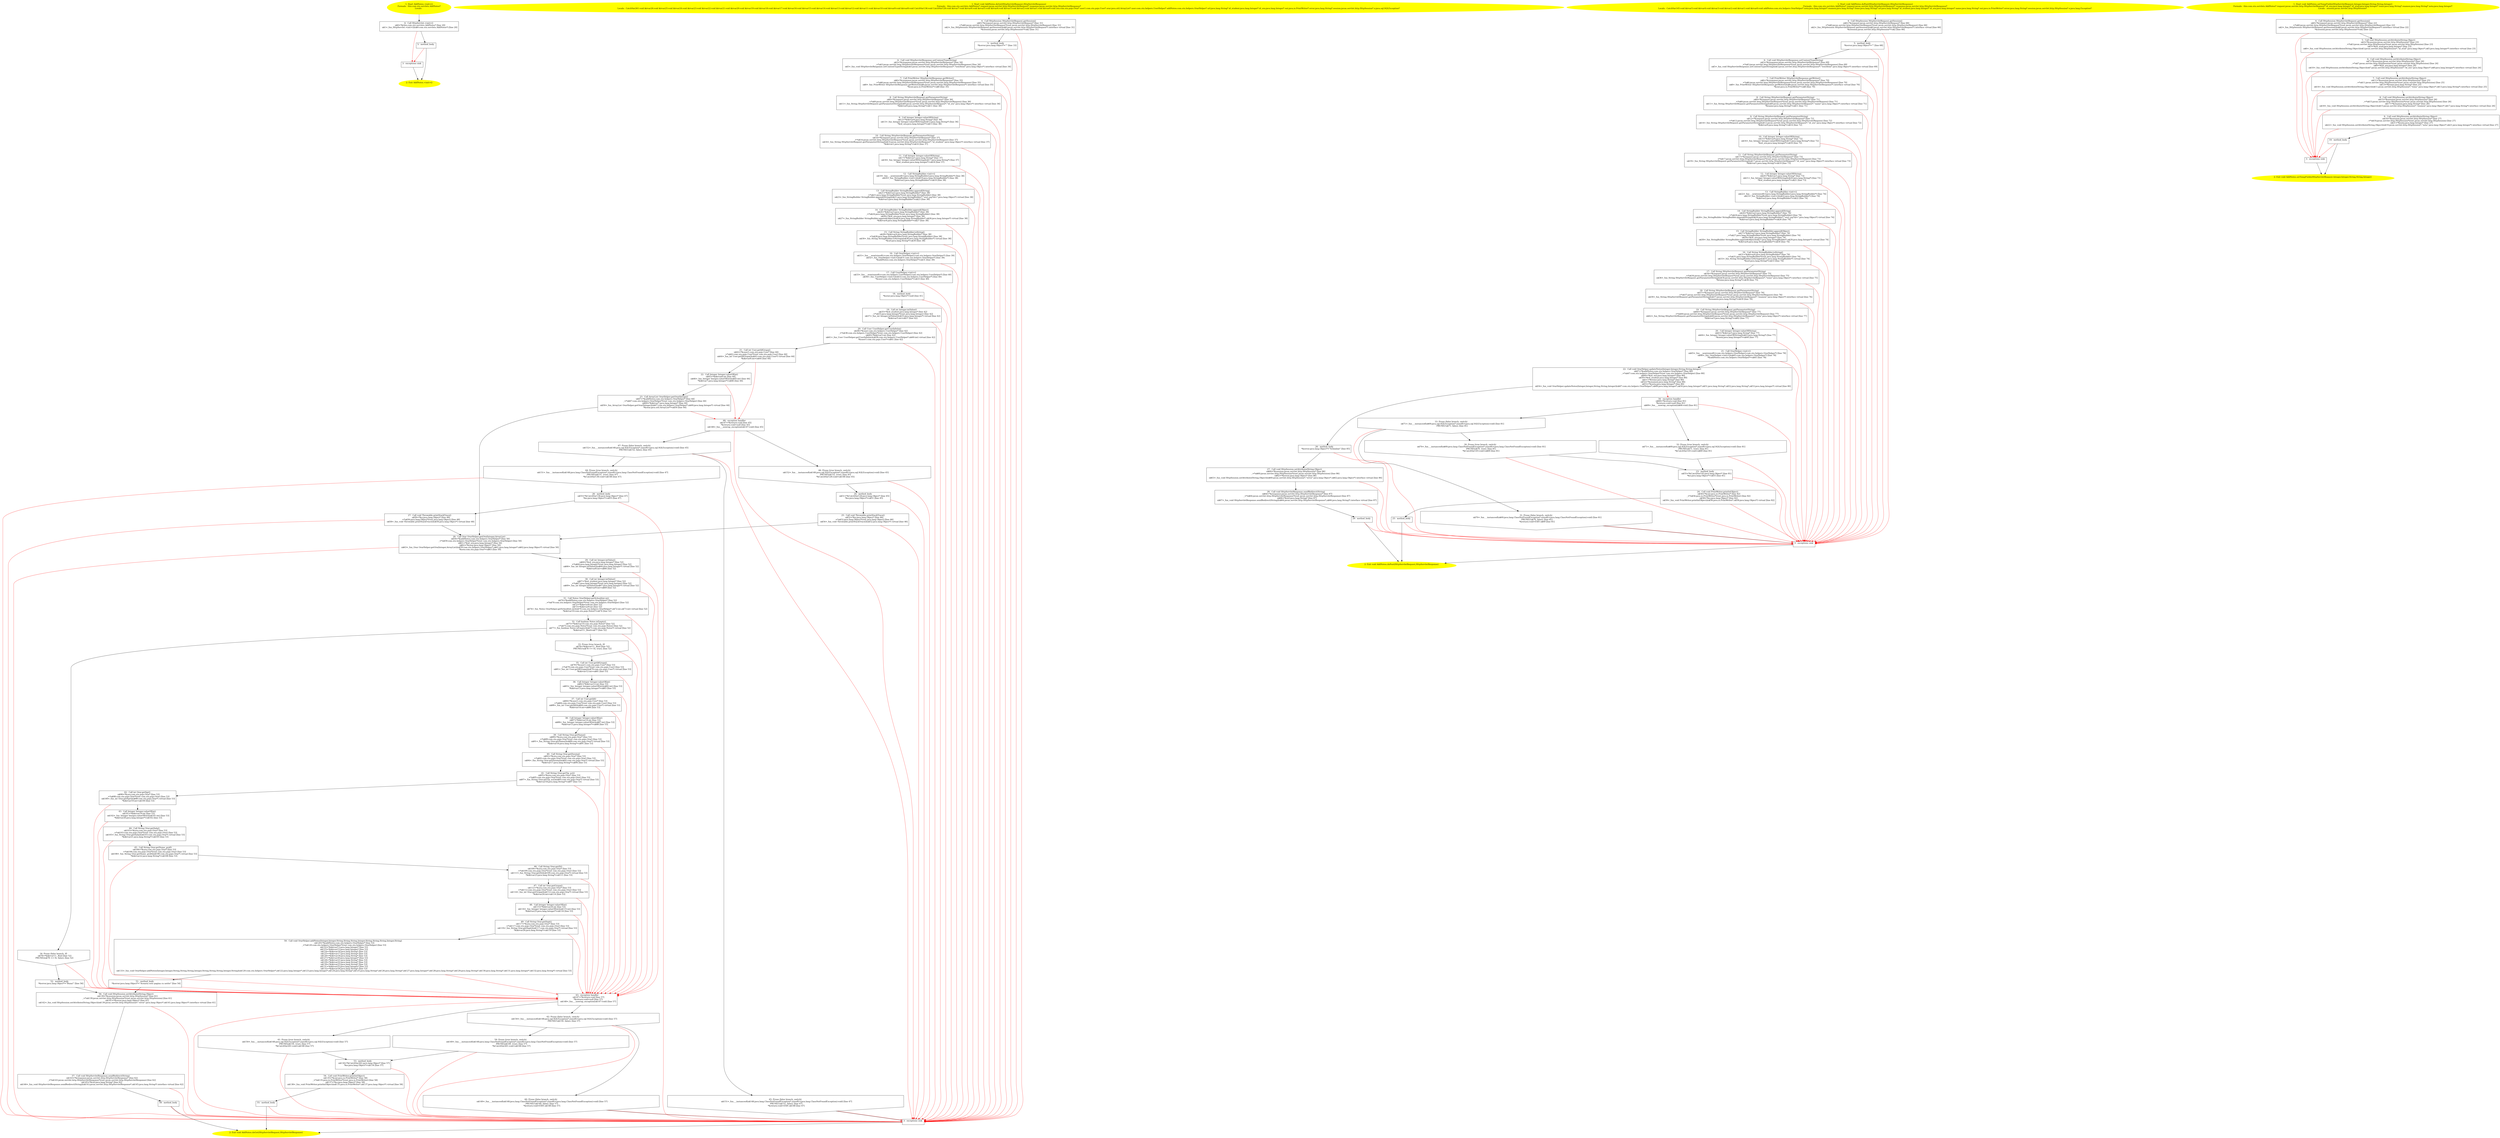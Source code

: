 /* @generated */
digraph cfg {
"com.stn.servlets.AddNotes.<init>().faaa90026abbc52638af1d29e752356f_1" [label="1: Start AddNotes.<init>()\nFormals:  this:com.stn.servlets.AddNotes*\nLocals:  \n  " color=yellow style=filled]
	

	 "com.stn.servlets.AddNotes.<init>().faaa90026abbc52638af1d29e752356f_1" -> "com.stn.servlets.AddNotes.<init>().faaa90026abbc52638af1d29e752356f_4" ;
"com.stn.servlets.AddNotes.<init>().faaa90026abbc52638af1d29e752356f_2" [label="2: Exit AddNotes.<init>() \n  " color=yellow style=filled]
	

"com.stn.servlets.AddNotes.<init>().faaa90026abbc52638af1d29e752356f_3" [label="3:  exceptions sink \n  " shape="box"]
	

	 "com.stn.servlets.AddNotes.<init>().faaa90026abbc52638af1d29e752356f_3" -> "com.stn.servlets.AddNotes.<init>().faaa90026abbc52638af1d29e752356f_2" ;
"com.stn.servlets.AddNotes.<init>().faaa90026abbc52638af1d29e752356f_4" [label="4:  Call HttpServlet.<init>() \n   n$0=*&this:com.stn.servlets.AddNotes* [line 20]\n  n$1=_fun_HttpServlet.<init>()(n$0:com.stn.servlets.AddNotes*) [line 20]\n " shape="box"]
	

	 "com.stn.servlets.AddNotes.<init>().faaa90026abbc52638af1d29e752356f_4" -> "com.stn.servlets.AddNotes.<init>().faaa90026abbc52638af1d29e752356f_5" ;
	 "com.stn.servlets.AddNotes.<init>().faaa90026abbc52638af1d29e752356f_4" -> "com.stn.servlets.AddNotes.<init>().faaa90026abbc52638af1d29e752356f_3" [color="red" ];
"com.stn.servlets.AddNotes.<init>().faaa90026abbc52638af1d29e752356f_5" [label="5:  method_body \n  " shape="box"]
	

	 "com.stn.servlets.AddNotes.<init>().faaa90026abbc52638af1d29e752356f_5" -> "com.stn.servlets.AddNotes.<init>().faaa90026abbc52638af1d29e752356f_2" ;
	 "com.stn.servlets.AddNotes.<init>().faaa90026abbc52638af1d29e752356f_5" -> "com.stn.servlets.AddNotes.<init>().faaa90026abbc52638af1d29e752356f_3" [color="red" ];
"com.stn.servlets.AddNotes.doGet(javax.servlet.http.HttpServletRequest,javax.servlet.http.HttpServlet.26e9739ae05b2e7d14039784c336f014_1" [label="1: Start void AddNotes.doGet(HttpServletRequest,HttpServletResponse)\nFormals:  this:com.stn.servlets.AddNotes* request:javax.servlet.http.HttpServletRequest* response:javax.servlet.http.HttpServletResponse*\nLocals:  CatchVar261:void $irvar26:void $irvar25:void $irvar24:void $irvar23:void $irvar22:void $irvar21:void $irvar20:void $irvar19:void $irvar18:void $irvar17:void $irvar16:void $irvar15:void $irvar14:void $irvar13:void $irvar12:void $irvar11:void $irvar10:void $irvar9:void $irvar8:void CatchVar136:void CatchVar126:void $irvar7:void $irvar6:void $irvar5:void $irvar4:void $irvar3:void $irvar2:void $irvar1:void $irvar0:void ora:com.stn.pojo.Orar* user1:com.stn.pojo.User* orar:java.util.ArrayList* user:com.stn.helpers.UserHelper* addNotes:com.stn.helpers.OrarHelper* url:java.lang.String* id_student:java.lang.Integer* id_ora:java.lang.Integer* out:java.io.PrintWriter* error:java.lang.String* session:javax.servlet.http.HttpSession* e:java.sql.SQLException* \n  " color=yellow style=filled]
	

	 "com.stn.servlets.AddNotes.doGet(javax.servlet.http.HttpServletRequest,javax.servlet.http.HttpServlet.26e9739ae05b2e7d14039784c336f014_1" -> "com.stn.servlets.AddNotes.doGet(javax.servlet.http.HttpServletRequest,javax.servlet.http.HttpServlet.26e9739ae05b2e7d14039784c336f014_4" ;
"com.stn.servlets.AddNotes.doGet(javax.servlet.http.HttpServletRequest,javax.servlet.http.HttpServlet.26e9739ae05b2e7d14039784c336f014_2" [label="2: Exit void AddNotes.doGet(HttpServletRequest,HttpServletResponse) \n  " color=yellow style=filled]
	

"com.stn.servlets.AddNotes.doGet(javax.servlet.http.HttpServletRequest,javax.servlet.http.HttpServlet.26e9739ae05b2e7d14039784c336f014_3" [label="3:  exceptions sink \n  " shape="box"]
	

	 "com.stn.servlets.AddNotes.doGet(javax.servlet.http.HttpServletRequest,javax.servlet.http.HttpServlet.26e9739ae05b2e7d14039784c336f014_3" -> "com.stn.servlets.AddNotes.doGet(javax.servlet.http.HttpServletRequest,javax.servlet.http.HttpServlet.26e9739ae05b2e7d14039784c336f014_2" ;
"com.stn.servlets.AddNotes.doGet(javax.servlet.http.HttpServletRequest,javax.servlet.http.HttpServlet.26e9739ae05b2e7d14039784c336f014_4" [label="4:  Call HttpSession HttpServletRequest.getSession() \n   n$0=*&request:javax.servlet.http.HttpServletRequest* [line 31]\n  _=*n$0:javax.servlet.http.HttpServletRequest*(root javax.servlet.http.HttpServletRequest) [line 31]\n  n$2=_fun_HttpSession HttpServletRequest.getSession()(n$0:javax.servlet.http.HttpServletRequest*) interface virtual [line 31]\n  *&session:javax.servlet.http.HttpSession*=n$2 [line 31]\n " shape="box"]
	

	 "com.stn.servlets.AddNotes.doGet(javax.servlet.http.HttpServletRequest,javax.servlet.http.HttpServlet.26e9739ae05b2e7d14039784c336f014_4" -> "com.stn.servlets.AddNotes.doGet(javax.servlet.http.HttpServletRequest,javax.servlet.http.HttpServlet.26e9739ae05b2e7d14039784c336f014_5" ;
	 "com.stn.servlets.AddNotes.doGet(javax.servlet.http.HttpServletRequest,javax.servlet.http.HttpServlet.26e9739ae05b2e7d14039784c336f014_4" -> "com.stn.servlets.AddNotes.doGet(javax.servlet.http.HttpServletRequest,javax.servlet.http.HttpServlet.26e9739ae05b2e7d14039784c336f014_3" [color="red" ];
"com.stn.servlets.AddNotes.doGet(javax.servlet.http.HttpServletRequest,javax.servlet.http.HttpServlet.26e9739ae05b2e7d14039784c336f014_5" [label="5:  method_body \n   *&error:java.lang.Object*=\"\" [line 33]\n " shape="box"]
	

	 "com.stn.servlets.AddNotes.doGet(javax.servlet.http.HttpServletRequest,javax.servlet.http.HttpServlet.26e9739ae05b2e7d14039784c336f014_5" -> "com.stn.servlets.AddNotes.doGet(javax.servlet.http.HttpServletRequest,javax.servlet.http.HttpServlet.26e9739ae05b2e7d14039784c336f014_6" ;
	 "com.stn.servlets.AddNotes.doGet(javax.servlet.http.HttpServletRequest,javax.servlet.http.HttpServlet.26e9739ae05b2e7d14039784c336f014_5" -> "com.stn.servlets.AddNotes.doGet(javax.servlet.http.HttpServletRequest,javax.servlet.http.HttpServlet.26e9739ae05b2e7d14039784c336f014_3" [color="red" ];
"com.stn.servlets.AddNotes.doGet(javax.servlet.http.HttpServletRequest,javax.servlet.http.HttpServlet.26e9739ae05b2e7d14039784c336f014_6" [label="6:  Call void HttpServletResponse.setContentType(String) \n   n$3=*&response:javax.servlet.http.HttpServletResponse* [line 34]\n  _=*n$3:javax.servlet.http.HttpServletResponse*(root javax.servlet.http.HttpServletResponse) [line 34]\n  n$5=_fun_void HttpServletResponse.setContentType(String)(n$3:javax.servlet.http.HttpServletResponse*,\"text/html\":java.lang.Object*) interface virtual [line 34]\n " shape="box"]
	

	 "com.stn.servlets.AddNotes.doGet(javax.servlet.http.HttpServletRequest,javax.servlet.http.HttpServlet.26e9739ae05b2e7d14039784c336f014_6" -> "com.stn.servlets.AddNotes.doGet(javax.servlet.http.HttpServletRequest,javax.servlet.http.HttpServlet.26e9739ae05b2e7d14039784c336f014_7" ;
	 "com.stn.servlets.AddNotes.doGet(javax.servlet.http.HttpServletRequest,javax.servlet.http.HttpServlet.26e9739ae05b2e7d14039784c336f014_6" -> "com.stn.servlets.AddNotes.doGet(javax.servlet.http.HttpServletRequest,javax.servlet.http.HttpServlet.26e9739ae05b2e7d14039784c336f014_3" [color="red" ];
"com.stn.servlets.AddNotes.doGet(javax.servlet.http.HttpServletRequest,javax.servlet.http.HttpServlet.26e9739ae05b2e7d14039784c336f014_7" [label="7:  Call PrintWriter HttpServletResponse.getWriter() \n   n$6=*&response:javax.servlet.http.HttpServletResponse* [line 35]\n  _=*n$6:javax.servlet.http.HttpServletResponse*(root javax.servlet.http.HttpServletResponse) [line 35]\n  n$8=_fun_PrintWriter HttpServletResponse.getWriter()(n$6:javax.servlet.http.HttpServletResponse*) interface virtual [line 35]\n  *&out:java.io.PrintWriter*=n$8 [line 35]\n " shape="box"]
	

	 "com.stn.servlets.AddNotes.doGet(javax.servlet.http.HttpServletRequest,javax.servlet.http.HttpServlet.26e9739ae05b2e7d14039784c336f014_7" -> "com.stn.servlets.AddNotes.doGet(javax.servlet.http.HttpServletRequest,javax.servlet.http.HttpServlet.26e9739ae05b2e7d14039784c336f014_8" ;
	 "com.stn.servlets.AddNotes.doGet(javax.servlet.http.HttpServletRequest,javax.servlet.http.HttpServlet.26e9739ae05b2e7d14039784c336f014_7" -> "com.stn.servlets.AddNotes.doGet(javax.servlet.http.HttpServletRequest,javax.servlet.http.HttpServlet.26e9739ae05b2e7d14039784c336f014_3" [color="red" ];
"com.stn.servlets.AddNotes.doGet(javax.servlet.http.HttpServletRequest,javax.servlet.http.HttpServlet.26e9739ae05b2e7d14039784c336f014_8" [label="8:  Call String HttpServletRequest.getParameter(String) \n   n$9=*&request:javax.servlet.http.HttpServletRequest* [line 36]\n  _=*n$9:javax.servlet.http.HttpServletRequest*(root javax.servlet.http.HttpServletRequest) [line 36]\n  n$11=_fun_String HttpServletRequest.getParameter(String)(n$9:javax.servlet.http.HttpServletRequest*,\"id_ora\":java.lang.Object*) interface virtual [line 36]\n  *&$irvar0:java.lang.String*=n$11 [line 36]\n " shape="box"]
	

	 "com.stn.servlets.AddNotes.doGet(javax.servlet.http.HttpServletRequest,javax.servlet.http.HttpServlet.26e9739ae05b2e7d14039784c336f014_8" -> "com.stn.servlets.AddNotes.doGet(javax.servlet.http.HttpServletRequest,javax.servlet.http.HttpServlet.26e9739ae05b2e7d14039784c336f014_9" ;
	 "com.stn.servlets.AddNotes.doGet(javax.servlet.http.HttpServletRequest,javax.servlet.http.HttpServlet.26e9739ae05b2e7d14039784c336f014_8" -> "com.stn.servlets.AddNotes.doGet(javax.servlet.http.HttpServletRequest,javax.servlet.http.HttpServlet.26e9739ae05b2e7d14039784c336f014_3" [color="red" ];
"com.stn.servlets.AddNotes.doGet(javax.servlet.http.HttpServletRequest,javax.servlet.http.HttpServlet.26e9739ae05b2e7d14039784c336f014_9" [label="9:  Call Integer Integer.valueOf(String) \n   n$12=*&$irvar0:java.lang.String* [line 36]\n  n$13=_fun_Integer Integer.valueOf(String)(n$12:java.lang.String*) [line 36]\n  *&id_ora:java.lang.Integer*=n$13 [line 36]\n " shape="box"]
	

	 "com.stn.servlets.AddNotes.doGet(javax.servlet.http.HttpServletRequest,javax.servlet.http.HttpServlet.26e9739ae05b2e7d14039784c336f014_9" -> "com.stn.servlets.AddNotes.doGet(javax.servlet.http.HttpServletRequest,javax.servlet.http.HttpServlet.26e9739ae05b2e7d14039784c336f014_10" ;
	 "com.stn.servlets.AddNotes.doGet(javax.servlet.http.HttpServletRequest,javax.servlet.http.HttpServlet.26e9739ae05b2e7d14039784c336f014_9" -> "com.stn.servlets.AddNotes.doGet(javax.servlet.http.HttpServletRequest,javax.servlet.http.HttpServlet.26e9739ae05b2e7d14039784c336f014_3" [color="red" ];
"com.stn.servlets.AddNotes.doGet(javax.servlet.http.HttpServletRequest,javax.servlet.http.HttpServlet.26e9739ae05b2e7d14039784c336f014_10" [label="10:  Call String HttpServletRequest.getParameter(String) \n   n$14=*&request:javax.servlet.http.HttpServletRequest* [line 37]\n  _=*n$14:javax.servlet.http.HttpServletRequest*(root javax.servlet.http.HttpServletRequest) [line 37]\n  n$16=_fun_String HttpServletRequest.getParameter(String)(n$14:javax.servlet.http.HttpServletRequest*,\"id_student\":java.lang.Object*) interface virtual [line 37]\n  *&$irvar1:java.lang.String*=n$16 [line 37]\n " shape="box"]
	

	 "com.stn.servlets.AddNotes.doGet(javax.servlet.http.HttpServletRequest,javax.servlet.http.HttpServlet.26e9739ae05b2e7d14039784c336f014_10" -> "com.stn.servlets.AddNotes.doGet(javax.servlet.http.HttpServletRequest,javax.servlet.http.HttpServlet.26e9739ae05b2e7d14039784c336f014_11" ;
	 "com.stn.servlets.AddNotes.doGet(javax.servlet.http.HttpServletRequest,javax.servlet.http.HttpServlet.26e9739ae05b2e7d14039784c336f014_10" -> "com.stn.servlets.AddNotes.doGet(javax.servlet.http.HttpServletRequest,javax.servlet.http.HttpServlet.26e9739ae05b2e7d14039784c336f014_3" [color="red" ];
"com.stn.servlets.AddNotes.doGet(javax.servlet.http.HttpServletRequest,javax.servlet.http.HttpServlet.26e9739ae05b2e7d14039784c336f014_11" [label="11:  Call Integer Integer.valueOf(String) \n   n$17=*&$irvar1:java.lang.String* [line 37]\n  n$18=_fun_Integer Integer.valueOf(String)(n$17:java.lang.String*) [line 37]\n  *&id_student:java.lang.Integer*=n$18 [line 37]\n " shape="box"]
	

	 "com.stn.servlets.AddNotes.doGet(javax.servlet.http.HttpServletRequest,javax.servlet.http.HttpServlet.26e9739ae05b2e7d14039784c336f014_11" -> "com.stn.servlets.AddNotes.doGet(javax.servlet.http.HttpServletRequest,javax.servlet.http.HttpServlet.26e9739ae05b2e7d14039784c336f014_12" ;
	 "com.stn.servlets.AddNotes.doGet(javax.servlet.http.HttpServletRequest,javax.servlet.http.HttpServlet.26e9739ae05b2e7d14039784c336f014_11" -> "com.stn.servlets.AddNotes.doGet(javax.servlet.http.HttpServletRequest,javax.servlet.http.HttpServlet.26e9739ae05b2e7d14039784c336f014_3" [color="red" ];
"com.stn.servlets.AddNotes.doGet(javax.servlet.http.HttpServletRequest,javax.servlet.http.HttpServlet.26e9739ae05b2e7d14039784c336f014_12" [label="12:  Call StringBuilder.<init>() \n   n$19=_fun___new(sizeof(t=java.lang.StringBuilder):java.lang.StringBuilder*) [line 38]\n  n$20=_fun_StringBuilder.<init>()(n$19:java.lang.StringBuilder*) [line 38]\n  *&$irvar2:java.lang.StringBuilder*=n$19 [line 38]\n " shape="box"]
	

	 "com.stn.servlets.AddNotes.doGet(javax.servlet.http.HttpServletRequest,javax.servlet.http.HttpServlet.26e9739ae05b2e7d14039784c336f014_12" -> "com.stn.servlets.AddNotes.doGet(javax.servlet.http.HttpServletRequest,javax.servlet.http.HttpServlet.26e9739ae05b2e7d14039784c336f014_13" ;
	 "com.stn.servlets.AddNotes.doGet(javax.servlet.http.HttpServletRequest,javax.servlet.http.HttpServlet.26e9739ae05b2e7d14039784c336f014_12" -> "com.stn.servlets.AddNotes.doGet(javax.servlet.http.HttpServletRequest,javax.servlet.http.HttpServlet.26e9739ae05b2e7d14039784c336f014_3" [color="red" ];
"com.stn.servlets.AddNotes.doGet(javax.servlet.http.HttpServletRequest,javax.servlet.http.HttpServlet.26e9739ae05b2e7d14039784c336f014_13" [label="13:  Call StringBuilder StringBuilder.append(String) \n   n$21=*&$irvar2:java.lang.StringBuilder* [line 38]\n  _=*n$21:java.lang.StringBuilder*(root java.lang.StringBuilder) [line 38]\n  n$23=_fun_StringBuilder StringBuilder.append(String)(n$21:java.lang.StringBuilder*,\"ora1.jsp?id=\":java.lang.Object*) virtual [line 38]\n  *&$irvar3:java.lang.StringBuilder*=n$23 [line 38]\n " shape="box"]
	

	 "com.stn.servlets.AddNotes.doGet(javax.servlet.http.HttpServletRequest,javax.servlet.http.HttpServlet.26e9739ae05b2e7d14039784c336f014_13" -> "com.stn.servlets.AddNotes.doGet(javax.servlet.http.HttpServletRequest,javax.servlet.http.HttpServlet.26e9739ae05b2e7d14039784c336f014_14" ;
	 "com.stn.servlets.AddNotes.doGet(javax.servlet.http.HttpServletRequest,javax.servlet.http.HttpServlet.26e9739ae05b2e7d14039784c336f014_13" -> "com.stn.servlets.AddNotes.doGet(javax.servlet.http.HttpServletRequest,javax.servlet.http.HttpServlet.26e9739ae05b2e7d14039784c336f014_3" [color="red" ];
"com.stn.servlets.AddNotes.doGet(javax.servlet.http.HttpServletRequest,javax.servlet.http.HttpServlet.26e9739ae05b2e7d14039784c336f014_14" [label="14:  Call StringBuilder StringBuilder.append(Object) \n   n$24=*&$irvar3:java.lang.StringBuilder* [line 38]\n  _=*n$24:java.lang.StringBuilder*(root java.lang.StringBuilder) [line 38]\n  n$26=*&id_ora:java.lang.Integer* [line 38]\n  n$27=_fun_StringBuilder StringBuilder.append(Object)(n$24:java.lang.StringBuilder*,n$26:java.lang.Integer*) virtual [line 38]\n  *&$irvar4:java.lang.StringBuilder*=n$27 [line 38]\n " shape="box"]
	

	 "com.stn.servlets.AddNotes.doGet(javax.servlet.http.HttpServletRequest,javax.servlet.http.HttpServlet.26e9739ae05b2e7d14039784c336f014_14" -> "com.stn.servlets.AddNotes.doGet(javax.servlet.http.HttpServletRequest,javax.servlet.http.HttpServlet.26e9739ae05b2e7d14039784c336f014_15" ;
	 "com.stn.servlets.AddNotes.doGet(javax.servlet.http.HttpServletRequest,javax.servlet.http.HttpServlet.26e9739ae05b2e7d14039784c336f014_14" -> "com.stn.servlets.AddNotes.doGet(javax.servlet.http.HttpServletRequest,javax.servlet.http.HttpServlet.26e9739ae05b2e7d14039784c336f014_3" [color="red" ];
"com.stn.servlets.AddNotes.doGet(javax.servlet.http.HttpServletRequest,javax.servlet.http.HttpServlet.26e9739ae05b2e7d14039784c336f014_15" [label="15:  Call String StringBuilder.toString() \n   n$28=*&$irvar4:java.lang.StringBuilder* [line 38]\n  _=*n$28:java.lang.StringBuilder*(root java.lang.StringBuilder) [line 38]\n  n$30=_fun_String StringBuilder.toString()(n$28:java.lang.StringBuilder*) virtual [line 38]\n  *&url:java.lang.String*=n$30 [line 38]\n " shape="box"]
	

	 "com.stn.servlets.AddNotes.doGet(javax.servlet.http.HttpServletRequest,javax.servlet.http.HttpServlet.26e9739ae05b2e7d14039784c336f014_15" -> "com.stn.servlets.AddNotes.doGet(javax.servlet.http.HttpServletRequest,javax.servlet.http.HttpServlet.26e9739ae05b2e7d14039784c336f014_16" ;
	 "com.stn.servlets.AddNotes.doGet(javax.servlet.http.HttpServletRequest,javax.servlet.http.HttpServlet.26e9739ae05b2e7d14039784c336f014_15" -> "com.stn.servlets.AddNotes.doGet(javax.servlet.http.HttpServletRequest,javax.servlet.http.HttpServlet.26e9739ae05b2e7d14039784c336f014_3" [color="red" ];
"com.stn.servlets.AddNotes.doGet(javax.servlet.http.HttpServletRequest,javax.servlet.http.HttpServlet.26e9739ae05b2e7d14039784c336f014_16" [label="16:  Call OrarHelper.<init>() \n   n$31=_fun___new(sizeof(t=com.stn.helpers.OrarHelper):com.stn.helpers.OrarHelper*) [line 39]\n  n$32=_fun_OrarHelper.<init>()(n$31:com.stn.helpers.OrarHelper*) [line 39]\n  *&addNotes:com.stn.helpers.OrarHelper*=n$31 [line 39]\n " shape="box"]
	

	 "com.stn.servlets.AddNotes.doGet(javax.servlet.http.HttpServletRequest,javax.servlet.http.HttpServlet.26e9739ae05b2e7d14039784c336f014_16" -> "com.stn.servlets.AddNotes.doGet(javax.servlet.http.HttpServletRequest,javax.servlet.http.HttpServlet.26e9739ae05b2e7d14039784c336f014_17" ;
	 "com.stn.servlets.AddNotes.doGet(javax.servlet.http.HttpServletRequest,javax.servlet.http.HttpServlet.26e9739ae05b2e7d14039784c336f014_16" -> "com.stn.servlets.AddNotes.doGet(javax.servlet.http.HttpServletRequest,javax.servlet.http.HttpServlet.26e9739ae05b2e7d14039784c336f014_3" [color="red" ];
"com.stn.servlets.AddNotes.doGet(javax.servlet.http.HttpServletRequest,javax.servlet.http.HttpServlet.26e9739ae05b2e7d14039784c336f014_17" [label="17:  Call UserHelper.<init>() \n   n$33=_fun___new(sizeof(t=com.stn.helpers.UserHelper):com.stn.helpers.UserHelper*) [line 40]\n  n$34=_fun_UserHelper.<init>()(n$33:com.stn.helpers.UserHelper*) [line 40]\n  *&user:com.stn.helpers.UserHelper*=n$33 [line 40]\n " shape="box"]
	

	 "com.stn.servlets.AddNotes.doGet(javax.servlet.http.HttpServletRequest,javax.servlet.http.HttpServlet.26e9739ae05b2e7d14039784c336f014_17" -> "com.stn.servlets.AddNotes.doGet(javax.servlet.http.HttpServletRequest,javax.servlet.http.HttpServlet.26e9739ae05b2e7d14039784c336f014_18" ;
	 "com.stn.servlets.AddNotes.doGet(javax.servlet.http.HttpServletRequest,javax.servlet.http.HttpServlet.26e9739ae05b2e7d14039784c336f014_17" -> "com.stn.servlets.AddNotes.doGet(javax.servlet.http.HttpServletRequest,javax.servlet.http.HttpServlet.26e9739ae05b2e7d14039784c336f014_3" [color="red" ];
"com.stn.servlets.AddNotes.doGet(javax.servlet.http.HttpServletRequest,javax.servlet.http.HttpServlet.26e9739ae05b2e7d14039784c336f014_18" [label="18:  method_body \n   *&orar:java.lang.Object*=null [line 41]\n " shape="box"]
	

	 "com.stn.servlets.AddNotes.doGet(javax.servlet.http.HttpServletRequest,javax.servlet.http.HttpServlet.26e9739ae05b2e7d14039784c336f014_18" -> "com.stn.servlets.AddNotes.doGet(javax.servlet.http.HttpServletRequest,javax.servlet.http.HttpServlet.26e9739ae05b2e7d14039784c336f014_19" ;
	 "com.stn.servlets.AddNotes.doGet(javax.servlet.http.HttpServletRequest,javax.servlet.http.HttpServlet.26e9739ae05b2e7d14039784c336f014_18" -> "com.stn.servlets.AddNotes.doGet(javax.servlet.http.HttpServletRequest,javax.servlet.http.HttpServlet.26e9739ae05b2e7d14039784c336f014_3" [color="red" ];
"com.stn.servlets.AddNotes.doGet(javax.servlet.http.HttpServletRequest,javax.servlet.http.HttpServlet.26e9739ae05b2e7d14039784c336f014_19" [label="19:  Call int Integer.intValue() \n   n$35=*&id_student:java.lang.Integer* [line 42]\n  _=*n$35:java.lang.Integer*(root java.lang.Integer) [line 42]\n  n$37=_fun_int Integer.intValue()(n$35:java.lang.Integer*) virtual [line 42]\n  *&$irvar5:int=n$37 [line 42]\n " shape="box"]
	

	 "com.stn.servlets.AddNotes.doGet(javax.servlet.http.HttpServletRequest,javax.servlet.http.HttpServlet.26e9739ae05b2e7d14039784c336f014_19" -> "com.stn.servlets.AddNotes.doGet(javax.servlet.http.HttpServletRequest,javax.servlet.http.HttpServlet.26e9739ae05b2e7d14039784c336f014_20" ;
	 "com.stn.servlets.AddNotes.doGet(javax.servlet.http.HttpServletRequest,javax.servlet.http.HttpServlet.26e9739ae05b2e7d14039784c336f014_19" -> "com.stn.servlets.AddNotes.doGet(javax.servlet.http.HttpServletRequest,javax.servlet.http.HttpServlet.26e9739ae05b2e7d14039784c336f014_3" [color="red" ];
"com.stn.servlets.AddNotes.doGet(javax.servlet.http.HttpServletRequest,javax.servlet.http.HttpServlet.26e9739ae05b2e7d14039784c336f014_20" [label="20:  Call User UserHelper.getUserInfo(int) \n   n$38=*&user:com.stn.helpers.UserHelper* [line 42]\n  _=*n$38:com.stn.helpers.UserHelper*(root com.stn.helpers.UserHelper) [line 42]\n  n$40=*&$irvar5:int [line 42]\n  n$41=_fun_User UserHelper.getUserInfo(int)(n$38:com.stn.helpers.UserHelper*,n$40:int) virtual [line 42]\n  *&user1:com.stn.pojo.User*=n$41 [line 42]\n " shape="box"]
	

	 "com.stn.servlets.AddNotes.doGet(javax.servlet.http.HttpServletRequest,javax.servlet.http.HttpServlet.26e9739ae05b2e7d14039784c336f014_20" -> "com.stn.servlets.AddNotes.doGet(javax.servlet.http.HttpServletRequest,javax.servlet.http.HttpServlet.26e9739ae05b2e7d14039784c336f014_21" ;
	 "com.stn.servlets.AddNotes.doGet(javax.servlet.http.HttpServletRequest,javax.servlet.http.HttpServlet.26e9739ae05b2e7d14039784c336f014_20" -> "com.stn.servlets.AddNotes.doGet(javax.servlet.http.HttpServletRequest,javax.servlet.http.HttpServlet.26e9739ae05b2e7d14039784c336f014_3" [color="red" ];
"com.stn.servlets.AddNotes.doGet(javax.servlet.http.HttpServletRequest,javax.servlet.http.HttpServlet.26e9739ae05b2e7d14039784c336f014_21" [label="21:  Call int User.getIdGrupa() \n   n$42=*&user1:com.stn.pojo.User* [line 44]\n  _=*n$42:com.stn.pojo.User*(root com.stn.pojo.User) [line 44]\n  n$44=_fun_int User.getIdGrupa()(n$42:com.stn.pojo.User*) virtual [line 44]\n  *&$irvar6:int=n$44 [line 44]\n " shape="box"]
	

	 "com.stn.servlets.AddNotes.doGet(javax.servlet.http.HttpServletRequest,javax.servlet.http.HttpServlet.26e9739ae05b2e7d14039784c336f014_21" -> "com.stn.servlets.AddNotes.doGet(javax.servlet.http.HttpServletRequest,javax.servlet.http.HttpServlet.26e9739ae05b2e7d14039784c336f014_22" ;
	 "com.stn.servlets.AddNotes.doGet(javax.servlet.http.HttpServletRequest,javax.servlet.http.HttpServlet.26e9739ae05b2e7d14039784c336f014_21" -> "com.stn.servlets.AddNotes.doGet(javax.servlet.http.HttpServletRequest,javax.servlet.http.HttpServlet.26e9739ae05b2e7d14039784c336f014_68" [color="red" ];
"com.stn.servlets.AddNotes.doGet(javax.servlet.http.HttpServletRequest,javax.servlet.http.HttpServlet.26e9739ae05b2e7d14039784c336f014_22" [label="22:  Call Integer Integer.valueOf(int) \n   n$45=*&$irvar6:int [line 44]\n  n$46=_fun_Integer Integer.valueOf(int)(n$45:int) [line 44]\n  *&$irvar7:java.lang.Integer*=n$46 [line 44]\n " shape="box"]
	

	 "com.stn.servlets.AddNotes.doGet(javax.servlet.http.HttpServletRequest,javax.servlet.http.HttpServlet.26e9739ae05b2e7d14039784c336f014_22" -> "com.stn.servlets.AddNotes.doGet(javax.servlet.http.HttpServletRequest,javax.servlet.http.HttpServlet.26e9739ae05b2e7d14039784c336f014_23" ;
	 "com.stn.servlets.AddNotes.doGet(javax.servlet.http.HttpServletRequest,javax.servlet.http.HttpServlet.26e9739ae05b2e7d14039784c336f014_22" -> "com.stn.servlets.AddNotes.doGet(javax.servlet.http.HttpServletRequest,javax.servlet.http.HttpServlet.26e9739ae05b2e7d14039784c336f014_68" [color="red" ];
"com.stn.servlets.AddNotes.doGet(javax.servlet.http.HttpServletRequest,javax.servlet.http.HttpServlet.26e9739ae05b2e7d14039784c336f014_23" [label="23:  Call ArrayList OrarHelper.getOrar(Integer) \n   n$47=*&addNotes:com.stn.helpers.OrarHelper* [line 44]\n  _=*n$47:com.stn.helpers.OrarHelper*(root com.stn.helpers.OrarHelper) [line 44]\n  n$49=*&$irvar7:java.lang.Integer* [line 44]\n  n$50=_fun_ArrayList OrarHelper.getOrar(Integer)(n$47:com.stn.helpers.OrarHelper*,n$49:java.lang.Integer*) virtual [line 44]\n  *&orar:java.util.ArrayList*=n$50 [line 44]\n " shape="box"]
	

	 "com.stn.servlets.AddNotes.doGet(javax.servlet.http.HttpServletRequest,javax.servlet.http.HttpServlet.26e9739ae05b2e7d14039784c336f014_23" -> "com.stn.servlets.AddNotes.doGet(javax.servlet.http.HttpServletRequest,javax.servlet.http.HttpServlet.26e9739ae05b2e7d14039784c336f014_28" ;
	 "com.stn.servlets.AddNotes.doGet(javax.servlet.http.HttpServletRequest,javax.servlet.http.HttpServlet.26e9739ae05b2e7d14039784c336f014_23" -> "com.stn.servlets.AddNotes.doGet(javax.servlet.http.HttpServletRequest,javax.servlet.http.HttpServlet.26e9739ae05b2e7d14039784c336f014_68" [color="red" ];
"com.stn.servlets.AddNotes.doGet(javax.servlet.http.HttpServletRequest,javax.servlet.http.HttpServlet.26e9739ae05b2e7d14039784c336f014_24" [label="24:  method_body \n   n$51=*&CatchVar126:java.lang.Object* [line 45]\n  *&e:java.lang.Object*=n$51 [line 45]\n " shape="box"]
	

	 "com.stn.servlets.AddNotes.doGet(javax.servlet.http.HttpServletRequest,javax.servlet.http.HttpServlet.26e9739ae05b2e7d14039784c336f014_24" -> "com.stn.servlets.AddNotes.doGet(javax.servlet.http.HttpServletRequest,javax.servlet.http.HttpServlet.26e9739ae05b2e7d14039784c336f014_25" ;
	 "com.stn.servlets.AddNotes.doGet(javax.servlet.http.HttpServletRequest,javax.servlet.http.HttpServlet.26e9739ae05b2e7d14039784c336f014_24" -> "com.stn.servlets.AddNotes.doGet(javax.servlet.http.HttpServletRequest,javax.servlet.http.HttpServlet.26e9739ae05b2e7d14039784c336f014_3" [color="red" ];
"com.stn.servlets.AddNotes.doGet(javax.servlet.http.HttpServletRequest,javax.servlet.http.HttpServlet.26e9739ae05b2e7d14039784c336f014_25" [label="25:  Call void Throwable.printStackTrace() \n   n$52=*&e:java.lang.Object* [line 46]\n  _=*n$52:java.lang.Object*(root java.lang.Object) [line 46]\n  n$54=_fun_void Throwable.printStackTrace()(n$52:java.lang.Object*) virtual [line 46]\n " shape="box"]
	

	 "com.stn.servlets.AddNotes.doGet(javax.servlet.http.HttpServletRequest,javax.servlet.http.HttpServlet.26e9739ae05b2e7d14039784c336f014_25" -> "com.stn.servlets.AddNotes.doGet(javax.servlet.http.HttpServletRequest,javax.servlet.http.HttpServlet.26e9739ae05b2e7d14039784c336f014_28" ;
	 "com.stn.servlets.AddNotes.doGet(javax.servlet.http.HttpServletRequest,javax.servlet.http.HttpServlet.26e9739ae05b2e7d14039784c336f014_25" -> "com.stn.servlets.AddNotes.doGet(javax.servlet.http.HttpServletRequest,javax.servlet.http.HttpServlet.26e9739ae05b2e7d14039784c336f014_3" [color="red" ];
"com.stn.servlets.AddNotes.doGet(javax.servlet.http.HttpServletRequest,javax.servlet.http.HttpServlet.26e9739ae05b2e7d14039784c336f014_26" [label="26:  method_body \n   n$55=*&CatchVar136:java.lang.Object* [line 47]\n  *&e:java.lang.Object*=n$55 [line 47]\n " shape="box"]
	

	 "com.stn.servlets.AddNotes.doGet(javax.servlet.http.HttpServletRequest,javax.servlet.http.HttpServlet.26e9739ae05b2e7d14039784c336f014_26" -> "com.stn.servlets.AddNotes.doGet(javax.servlet.http.HttpServletRequest,javax.servlet.http.HttpServlet.26e9739ae05b2e7d14039784c336f014_27" ;
	 "com.stn.servlets.AddNotes.doGet(javax.servlet.http.HttpServletRequest,javax.servlet.http.HttpServlet.26e9739ae05b2e7d14039784c336f014_26" -> "com.stn.servlets.AddNotes.doGet(javax.servlet.http.HttpServletRequest,javax.servlet.http.HttpServlet.26e9739ae05b2e7d14039784c336f014_3" [color="red" ];
"com.stn.servlets.AddNotes.doGet(javax.servlet.http.HttpServletRequest,javax.servlet.http.HttpServlet.26e9739ae05b2e7d14039784c336f014_27" [label="27:  Call void Throwable.printStackTrace() \n   n$56=*&e:java.lang.Object* [line 48]\n  _=*n$56:java.lang.Object*(root java.lang.Object) [line 48]\n  n$58=_fun_void Throwable.printStackTrace()(n$56:java.lang.Object*) virtual [line 48]\n " shape="box"]
	

	 "com.stn.servlets.AddNotes.doGet(javax.servlet.http.HttpServletRequest,javax.servlet.http.HttpServlet.26e9739ae05b2e7d14039784c336f014_27" -> "com.stn.servlets.AddNotes.doGet(javax.servlet.http.HttpServletRequest,javax.servlet.http.HttpServlet.26e9739ae05b2e7d14039784c336f014_28" ;
	 "com.stn.servlets.AddNotes.doGet(javax.servlet.http.HttpServletRequest,javax.servlet.http.HttpServlet.26e9739ae05b2e7d14039784c336f014_27" -> "com.stn.servlets.AddNotes.doGet(javax.servlet.http.HttpServletRequest,javax.servlet.http.HttpServlet.26e9739ae05b2e7d14039784c336f014_3" [color="red" ];
"com.stn.servlets.AddNotes.doGet(javax.servlet.http.HttpServletRequest,javax.servlet.http.HttpServlet.26e9739ae05b2e7d14039784c336f014_28" [label="28:  Call Orar OrarHelper.getOra(Integer,ArrayList) \n   n$59=*&addNotes:com.stn.helpers.OrarHelper* [line 50]\n  _=*n$59:com.stn.helpers.OrarHelper*(root com.stn.helpers.OrarHelper) [line 50]\n  n$61=*&id_ora:java.lang.Integer* [line 50]\n  n$62=*&orar:java.lang.Object* [line 50]\n  n$63=_fun_Orar OrarHelper.getOra(Integer,ArrayList)(n$59:com.stn.helpers.OrarHelper*,n$61:java.lang.Integer*,n$62:java.lang.Object*) virtual [line 50]\n  *&ora:com.stn.pojo.Orar*=n$63 [line 50]\n " shape="box"]
	

	 "com.stn.servlets.AddNotes.doGet(javax.servlet.http.HttpServletRequest,javax.servlet.http.HttpServlet.26e9739ae05b2e7d14039784c336f014_28" -> "com.stn.servlets.AddNotes.doGet(javax.servlet.http.HttpServletRequest,javax.servlet.http.HttpServlet.26e9739ae05b2e7d14039784c336f014_29" ;
	 "com.stn.servlets.AddNotes.doGet(javax.servlet.http.HttpServletRequest,javax.servlet.http.HttpServlet.26e9739ae05b2e7d14039784c336f014_28" -> "com.stn.servlets.AddNotes.doGet(javax.servlet.http.HttpServletRequest,javax.servlet.http.HttpServlet.26e9739ae05b2e7d14039784c336f014_3" [color="red" ];
"com.stn.servlets.AddNotes.doGet(javax.servlet.http.HttpServletRequest,javax.servlet.http.HttpServlet.26e9739ae05b2e7d14039784c336f014_29" [label="29:  Call int Integer.intValue() \n   n$64=*&id_ora:java.lang.Integer* [line 52]\n  _=*n$64:java.lang.Integer*(root java.lang.Integer) [line 52]\n  n$66=_fun_int Integer.intValue()(n$64:java.lang.Integer*) virtual [line 52]\n  *&$irvar8:int=n$66 [line 52]\n " shape="box"]
	

	 "com.stn.servlets.AddNotes.doGet(javax.servlet.http.HttpServletRequest,javax.servlet.http.HttpServlet.26e9739ae05b2e7d14039784c336f014_29" -> "com.stn.servlets.AddNotes.doGet(javax.servlet.http.HttpServletRequest,javax.servlet.http.HttpServlet.26e9739ae05b2e7d14039784c336f014_30" ;
	 "com.stn.servlets.AddNotes.doGet(javax.servlet.http.HttpServletRequest,javax.servlet.http.HttpServlet.26e9739ae05b2e7d14039784c336f014_29" -> "com.stn.servlets.AddNotes.doGet(javax.servlet.http.HttpServletRequest,javax.servlet.http.HttpServlet.26e9739ae05b2e7d14039784c336f014_63" [color="red" ];
"com.stn.servlets.AddNotes.doGet(javax.servlet.http.HttpServletRequest,javax.servlet.http.HttpServlet.26e9739ae05b2e7d14039784c336f014_30" [label="30:  Call int Integer.intValue() \n   n$67=*&id_student:java.lang.Integer* [line 52]\n  _=*n$67:java.lang.Integer*(root java.lang.Integer) [line 52]\n  n$69=_fun_int Integer.intValue()(n$67:java.lang.Integer*) virtual [line 52]\n  *&$irvar9:int=n$69 [line 52]\n " shape="box"]
	

	 "com.stn.servlets.AddNotes.doGet(javax.servlet.http.HttpServletRequest,javax.servlet.http.HttpServlet.26e9739ae05b2e7d14039784c336f014_30" -> "com.stn.servlets.AddNotes.doGet(javax.servlet.http.HttpServletRequest,javax.servlet.http.HttpServlet.26e9739ae05b2e7d14039784c336f014_31" ;
	 "com.stn.servlets.AddNotes.doGet(javax.servlet.http.HttpServletRequest,javax.servlet.http.HttpServlet.26e9739ae05b2e7d14039784c336f014_30" -> "com.stn.servlets.AddNotes.doGet(javax.servlet.http.HttpServletRequest,javax.servlet.http.HttpServlet.26e9739ae05b2e7d14039784c336f014_63" [color="red" ];
"com.stn.servlets.AddNotes.doGet(javax.servlet.http.HttpServletRequest,javax.servlet.http.HttpServlet.26e9739ae05b2e7d14039784c336f014_31" [label="31:  Call Notes OrarHelper.getSchool(int,int) \n   n$70=*&addNotes:com.stn.helpers.OrarHelper* [line 52]\n  _=*n$70:com.stn.helpers.OrarHelper*(root com.stn.helpers.OrarHelper) [line 52]\n  n$72=*&$irvar8:int [line 52]\n  n$73=*&$irvar9:int [line 52]\n  n$74=_fun_Notes OrarHelper.getSchool(int,int)(n$70:com.stn.helpers.OrarHelper*,n$72:int,n$73:int) virtual [line 52]\n  *&$irvar10:com.stn.pojo.Notes*=n$74 [line 52]\n " shape="box"]
	

	 "com.stn.servlets.AddNotes.doGet(javax.servlet.http.HttpServletRequest,javax.servlet.http.HttpServlet.26e9739ae05b2e7d14039784c336f014_31" -> "com.stn.servlets.AddNotes.doGet(javax.servlet.http.HttpServletRequest,javax.servlet.http.HttpServlet.26e9739ae05b2e7d14039784c336f014_32" ;
	 "com.stn.servlets.AddNotes.doGet(javax.servlet.http.HttpServletRequest,javax.servlet.http.HttpServlet.26e9739ae05b2e7d14039784c336f014_31" -> "com.stn.servlets.AddNotes.doGet(javax.servlet.http.HttpServletRequest,javax.servlet.http.HttpServlet.26e9739ae05b2e7d14039784c336f014_63" [color="red" ];
"com.stn.servlets.AddNotes.doGet(javax.servlet.http.HttpServletRequest,javax.servlet.http.HttpServlet.26e9739ae05b2e7d14039784c336f014_32" [label="32:  Call boolean Notes.isEmpty() \n   n$75=*&$irvar10:com.stn.pojo.Notes* [line 52]\n  _=*n$75:com.stn.pojo.Notes*(root com.stn.pojo.Notes) [line 52]\n  n$77=_fun_boolean Notes.isEmpty()(n$75:com.stn.pojo.Notes*) virtual [line 52]\n  *&$irvar11:_Bool=n$77 [line 52]\n " shape="box"]
	

	 "com.stn.servlets.AddNotes.doGet(javax.servlet.http.HttpServletRequest,javax.servlet.http.HttpServlet.26e9739ae05b2e7d14039784c336f014_32" -> "com.stn.servlets.AddNotes.doGet(javax.servlet.http.HttpServletRequest,javax.servlet.http.HttpServlet.26e9739ae05b2e7d14039784c336f014_33" ;
	 "com.stn.servlets.AddNotes.doGet(javax.servlet.http.HttpServletRequest,javax.servlet.http.HttpServlet.26e9739ae05b2e7d14039784c336f014_32" -> "com.stn.servlets.AddNotes.doGet(javax.servlet.http.HttpServletRequest,javax.servlet.http.HttpServlet.26e9739ae05b2e7d14039784c336f014_34" ;
	 "com.stn.servlets.AddNotes.doGet(javax.servlet.http.HttpServletRequest,javax.servlet.http.HttpServlet.26e9739ae05b2e7d14039784c336f014_32" -> "com.stn.servlets.AddNotes.doGet(javax.servlet.http.HttpServletRequest,javax.servlet.http.HttpServlet.26e9739ae05b2e7d14039784c336f014_63" [color="red" ];
"com.stn.servlets.AddNotes.doGet(javax.servlet.http.HttpServletRequest,javax.servlet.http.HttpServlet.26e9739ae05b2e7d14039784c336f014_33" [label="33: Prune (true branch, if) \n   n$78=*&$irvar11:_Bool [line 52]\n  PRUNE(!(n$78 == 0), true); [line 52]\n " shape="invhouse"]
	

	 "com.stn.servlets.AddNotes.doGet(javax.servlet.http.HttpServletRequest,javax.servlet.http.HttpServlet.26e9739ae05b2e7d14039784c336f014_33" -> "com.stn.servlets.AddNotes.doGet(javax.servlet.http.HttpServletRequest,javax.servlet.http.HttpServlet.26e9739ae05b2e7d14039784c336f014_35" ;
	 "com.stn.servlets.AddNotes.doGet(javax.servlet.http.HttpServletRequest,javax.servlet.http.HttpServlet.26e9739ae05b2e7d14039784c336f014_33" -> "com.stn.servlets.AddNotes.doGet(javax.servlet.http.HttpServletRequest,javax.servlet.http.HttpServlet.26e9739ae05b2e7d14039784c336f014_63" [color="red" ];
"com.stn.servlets.AddNotes.doGet(javax.servlet.http.HttpServletRequest,javax.servlet.http.HttpServlet.26e9739ae05b2e7d14039784c336f014_34" [label="34: Prune (false branch, if) \n   n$78=*&$irvar11:_Bool [line 52]\n  PRUNE((n$78 == 0), false); [line 52]\n " shape="invhouse"]
	

	 "com.stn.servlets.AddNotes.doGet(javax.servlet.http.HttpServletRequest,javax.servlet.http.HttpServlet.26e9739ae05b2e7d14039784c336f014_34" -> "com.stn.servlets.AddNotes.doGet(javax.servlet.http.HttpServletRequest,javax.servlet.http.HttpServlet.26e9739ae05b2e7d14039784c336f014_52" ;
	 "com.stn.servlets.AddNotes.doGet(javax.servlet.http.HttpServletRequest,javax.servlet.http.HttpServlet.26e9739ae05b2e7d14039784c336f014_34" -> "com.stn.servlets.AddNotes.doGet(javax.servlet.http.HttpServletRequest,javax.servlet.http.HttpServlet.26e9739ae05b2e7d14039784c336f014_63" [color="red" ];
"com.stn.servlets.AddNotes.doGet(javax.servlet.http.HttpServletRequest,javax.servlet.http.HttpServlet.26e9739ae05b2e7d14039784c336f014_35" [label="35:  Call int User.getIdGrupa() \n   n$79=*&user1:com.stn.pojo.User* [line 53]\n  _=*n$79:com.stn.pojo.User*(root com.stn.pojo.User) [line 53]\n  n$81=_fun_int User.getIdGrupa()(n$79:com.stn.pojo.User*) virtual [line 53]\n  *&$irvar12:int=n$81 [line 53]\n " shape="box"]
	

	 "com.stn.servlets.AddNotes.doGet(javax.servlet.http.HttpServletRequest,javax.servlet.http.HttpServlet.26e9739ae05b2e7d14039784c336f014_35" -> "com.stn.servlets.AddNotes.doGet(javax.servlet.http.HttpServletRequest,javax.servlet.http.HttpServlet.26e9739ae05b2e7d14039784c336f014_36" ;
	 "com.stn.servlets.AddNotes.doGet(javax.servlet.http.HttpServletRequest,javax.servlet.http.HttpServlet.26e9739ae05b2e7d14039784c336f014_35" -> "com.stn.servlets.AddNotes.doGet(javax.servlet.http.HttpServletRequest,javax.servlet.http.HttpServlet.26e9739ae05b2e7d14039784c336f014_63" [color="red" ];
"com.stn.servlets.AddNotes.doGet(javax.servlet.http.HttpServletRequest,javax.servlet.http.HttpServlet.26e9739ae05b2e7d14039784c336f014_36" [label="36:  Call Integer Integer.valueOf(int) \n   n$82=*&$irvar12:int [line 53]\n  n$83=_fun_Integer Integer.valueOf(int)(n$82:int) [line 53]\n  *&$irvar13:java.lang.Integer*=n$83 [line 53]\n " shape="box"]
	

	 "com.stn.servlets.AddNotes.doGet(javax.servlet.http.HttpServletRequest,javax.servlet.http.HttpServlet.26e9739ae05b2e7d14039784c336f014_36" -> "com.stn.servlets.AddNotes.doGet(javax.servlet.http.HttpServletRequest,javax.servlet.http.HttpServlet.26e9739ae05b2e7d14039784c336f014_37" ;
	 "com.stn.servlets.AddNotes.doGet(javax.servlet.http.HttpServletRequest,javax.servlet.http.HttpServlet.26e9739ae05b2e7d14039784c336f014_36" -> "com.stn.servlets.AddNotes.doGet(javax.servlet.http.HttpServletRequest,javax.servlet.http.HttpServlet.26e9739ae05b2e7d14039784c336f014_63" [color="red" ];
"com.stn.servlets.AddNotes.doGet(javax.servlet.http.HttpServletRequest,javax.servlet.http.HttpServlet.26e9739ae05b2e7d14039784c336f014_37" [label="37:  Call int User.getId() \n   n$84=*&user1:com.stn.pojo.User* [line 53]\n  _=*n$84:com.stn.pojo.User*(root com.stn.pojo.User) [line 53]\n  n$86=_fun_int User.getId()(n$84:com.stn.pojo.User*) virtual [line 53]\n  *&$irvar14:int=n$86 [line 53]\n " shape="box"]
	

	 "com.stn.servlets.AddNotes.doGet(javax.servlet.http.HttpServletRequest,javax.servlet.http.HttpServlet.26e9739ae05b2e7d14039784c336f014_37" -> "com.stn.servlets.AddNotes.doGet(javax.servlet.http.HttpServletRequest,javax.servlet.http.HttpServlet.26e9739ae05b2e7d14039784c336f014_38" ;
	 "com.stn.servlets.AddNotes.doGet(javax.servlet.http.HttpServletRequest,javax.servlet.http.HttpServlet.26e9739ae05b2e7d14039784c336f014_37" -> "com.stn.servlets.AddNotes.doGet(javax.servlet.http.HttpServletRequest,javax.servlet.http.HttpServlet.26e9739ae05b2e7d14039784c336f014_63" [color="red" ];
"com.stn.servlets.AddNotes.doGet(javax.servlet.http.HttpServletRequest,javax.servlet.http.HttpServlet.26e9739ae05b2e7d14039784c336f014_38" [label="38:  Call Integer Integer.valueOf(int) \n   n$87=*&$irvar14:int [line 53]\n  n$88=_fun_Integer Integer.valueOf(int)(n$87:int) [line 53]\n  *&$irvar15:java.lang.Integer*=n$88 [line 53]\n " shape="box"]
	

	 "com.stn.servlets.AddNotes.doGet(javax.servlet.http.HttpServletRequest,javax.servlet.http.HttpServlet.26e9739ae05b2e7d14039784c336f014_38" -> "com.stn.servlets.AddNotes.doGet(javax.servlet.http.HttpServletRequest,javax.servlet.http.HttpServlet.26e9739ae05b2e7d14039784c336f014_39" ;
	 "com.stn.servlets.AddNotes.doGet(javax.servlet.http.HttpServletRequest,javax.servlet.http.HttpServlet.26e9739ae05b2e7d14039784c336f014_38" -> "com.stn.servlets.AddNotes.doGet(javax.servlet.http.HttpServletRequest,javax.servlet.http.HttpServlet.26e9739ae05b2e7d14039784c336f014_63" [color="red" ];
"com.stn.servlets.AddNotes.doGet(javax.servlet.http.HttpServletRequest,javax.servlet.http.HttpServlet.26e9739ae05b2e7d14039784c336f014_39" [label="39:  Call String Orar.getName() \n   n$89=*&ora:com.stn.pojo.Orar* [line 53]\n  _=*n$89:com.stn.pojo.Orar*(root com.stn.pojo.Orar) [line 53]\n  n$91=_fun_String Orar.getName()(n$89:com.stn.pojo.Orar*) virtual [line 53]\n  *&$irvar16:java.lang.String*=n$91 [line 53]\n " shape="box"]
	

	 "com.stn.servlets.AddNotes.doGet(javax.servlet.http.HttpServletRequest,javax.servlet.http.HttpServlet.26e9739ae05b2e7d14039784c336f014_39" -> "com.stn.servlets.AddNotes.doGet(javax.servlet.http.HttpServletRequest,javax.servlet.http.HttpServlet.26e9739ae05b2e7d14039784c336f014_40" ;
	 "com.stn.servlets.AddNotes.doGet(javax.servlet.http.HttpServletRequest,javax.servlet.http.HttpServlet.26e9739ae05b2e7d14039784c336f014_39" -> "com.stn.servlets.AddNotes.doGet(javax.servlet.http.HttpServletRequest,javax.servlet.http.HttpServlet.26e9739ae05b2e7d14039784c336f014_63" [color="red" ];
"com.stn.servlets.AddNotes.doGet(javax.servlet.http.HttpServletRequest,javax.servlet.http.HttpServlet.26e9739ae05b2e7d14039784c336f014_40" [label="40:  Call String Orar.getDurata() \n   n$92=*&ora:com.stn.pojo.Orar* [line 53]\n  _=*n$92:com.stn.pojo.Orar*(root com.stn.pojo.Orar) [line 53]\n  n$94=_fun_String Orar.getDurata()(n$92:com.stn.pojo.Orar*) virtual [line 53]\n  *&$irvar17:java.lang.String*=n$94 [line 53]\n " shape="box"]
	

	 "com.stn.servlets.AddNotes.doGet(javax.servlet.http.HttpServletRequest,javax.servlet.http.HttpServlet.26e9739ae05b2e7d14039784c336f014_40" -> "com.stn.servlets.AddNotes.doGet(javax.servlet.http.HttpServletRequest,javax.servlet.http.HttpServlet.26e9739ae05b2e7d14039784c336f014_41" ;
	 "com.stn.servlets.AddNotes.doGet(javax.servlet.http.HttpServletRequest,javax.servlet.http.HttpServlet.26e9739ae05b2e7d14039784c336f014_40" -> "com.stn.servlets.AddNotes.doGet(javax.servlet.http.HttpServletRequest,javax.servlet.http.HttpServlet.26e9739ae05b2e7d14039784c336f014_63" [color="red" ];
"com.stn.servlets.AddNotes.doGet(javax.servlet.http.HttpServletRequest,javax.servlet.http.HttpServlet.26e9739ae05b2e7d14039784c336f014_41" [label="41:  Call String Orar.getTip_act() \n   n$95=*&ora:com.stn.pojo.Orar* [line 53]\n  _=*n$95:com.stn.pojo.Orar*(root com.stn.pojo.Orar) [line 53]\n  n$97=_fun_String Orar.getTip_act()(n$95:com.stn.pojo.Orar*) virtual [line 53]\n  *&$irvar18:java.lang.String*=n$97 [line 53]\n " shape="box"]
	

	 "com.stn.servlets.AddNotes.doGet(javax.servlet.http.HttpServletRequest,javax.servlet.http.HttpServlet.26e9739ae05b2e7d14039784c336f014_41" -> "com.stn.servlets.AddNotes.doGet(javax.servlet.http.HttpServletRequest,javax.servlet.http.HttpServlet.26e9739ae05b2e7d14039784c336f014_42" ;
	 "com.stn.servlets.AddNotes.doGet(javax.servlet.http.HttpServletRequest,javax.servlet.http.HttpServlet.26e9739ae05b2e7d14039784c336f014_41" -> "com.stn.servlets.AddNotes.doGet(javax.servlet.http.HttpServletRequest,javax.servlet.http.HttpServlet.26e9739ae05b2e7d14039784c336f014_63" [color="red" ];
"com.stn.servlets.AddNotes.doGet(javax.servlet.http.HttpServletRequest,javax.servlet.http.HttpServlet.26e9739ae05b2e7d14039784c336f014_42" [label="42:  Call int Orar.getSgr() \n   n$98=*&ora:com.stn.pojo.Orar* [line 53]\n  _=*n$98:com.stn.pojo.Orar*(root com.stn.pojo.Orar) [line 53]\n  n$100=_fun_int Orar.getSgr()(n$98:com.stn.pojo.Orar*) virtual [line 53]\n  *&$irvar19:int=n$100 [line 53]\n " shape="box"]
	

	 "com.stn.servlets.AddNotes.doGet(javax.servlet.http.HttpServletRequest,javax.servlet.http.HttpServlet.26e9739ae05b2e7d14039784c336f014_42" -> "com.stn.servlets.AddNotes.doGet(javax.servlet.http.HttpServletRequest,javax.servlet.http.HttpServlet.26e9739ae05b2e7d14039784c336f014_43" ;
	 "com.stn.servlets.AddNotes.doGet(javax.servlet.http.HttpServletRequest,javax.servlet.http.HttpServlet.26e9739ae05b2e7d14039784c336f014_42" -> "com.stn.servlets.AddNotes.doGet(javax.servlet.http.HttpServletRequest,javax.servlet.http.HttpServlet.26e9739ae05b2e7d14039784c336f014_63" [color="red" ];
"com.stn.servlets.AddNotes.doGet(javax.servlet.http.HttpServletRequest,javax.servlet.http.HttpServlet.26e9739ae05b2e7d14039784c336f014_43" [label="43:  Call Integer Integer.valueOf(int) \n   n$101=*&$irvar19:int [line 53]\n  n$102=_fun_Integer Integer.valueOf(int)(n$101:int) [line 53]\n  *&$irvar20:java.lang.Integer*=n$102 [line 53]\n " shape="box"]
	

	 "com.stn.servlets.AddNotes.doGet(javax.servlet.http.HttpServletRequest,javax.servlet.http.HttpServlet.26e9739ae05b2e7d14039784c336f014_43" -> "com.stn.servlets.AddNotes.doGet(javax.servlet.http.HttpServletRequest,javax.servlet.http.HttpServlet.26e9739ae05b2e7d14039784c336f014_44" ;
	 "com.stn.servlets.AddNotes.doGet(javax.servlet.http.HttpServletRequest,javax.servlet.http.HttpServlet.26e9739ae05b2e7d14039784c336f014_43" -> "com.stn.servlets.AddNotes.doGet(javax.servlet.http.HttpServletRequest,javax.servlet.http.HttpServlet.26e9739ae05b2e7d14039784c336f014_63" [color="red" ];
"com.stn.servlets.AddNotes.doGet(javax.servlet.http.HttpServletRequest,javax.servlet.http.HttpServlet.26e9739ae05b2e7d14039784c336f014_44" [label="44:  Call String Orar.getSala() \n   n$103=*&ora:com.stn.pojo.Orar* [line 53]\n  _=*n$103:com.stn.pojo.Orar*(root com.stn.pojo.Orar) [line 53]\n  n$105=_fun_String Orar.getSala()(n$103:com.stn.pojo.Orar*) virtual [line 53]\n  *&$irvar21:java.lang.String*=n$105 [line 53]\n " shape="box"]
	

	 "com.stn.servlets.AddNotes.doGet(javax.servlet.http.HttpServletRequest,javax.servlet.http.HttpServlet.26e9739ae05b2e7d14039784c336f014_44" -> "com.stn.servlets.AddNotes.doGet(javax.servlet.http.HttpServletRequest,javax.servlet.http.HttpServlet.26e9739ae05b2e7d14039784c336f014_45" ;
	 "com.stn.servlets.AddNotes.doGet(javax.servlet.http.HttpServletRequest,javax.servlet.http.HttpServlet.26e9739ae05b2e7d14039784c336f014_44" -> "com.stn.servlets.AddNotes.doGet(javax.servlet.http.HttpServletRequest,javax.servlet.http.HttpServlet.26e9739ae05b2e7d14039784c336f014_63" [color="red" ];
"com.stn.servlets.AddNotes.doGet(javax.servlet.http.HttpServletRequest,javax.servlet.http.HttpServlet.26e9739ae05b2e7d14039784c336f014_45" [label="45:  Call String Orar.getNume_prof() \n   n$106=*&ora:com.stn.pojo.Orar* [line 53]\n  _=*n$106:com.stn.pojo.Orar*(root com.stn.pojo.Orar) [line 53]\n  n$108=_fun_String Orar.getNume_prof()(n$106:com.stn.pojo.Orar*) virtual [line 53]\n  *&$irvar22:java.lang.String*=n$108 [line 53]\n " shape="box"]
	

	 "com.stn.servlets.AddNotes.doGet(javax.servlet.http.HttpServletRequest,javax.servlet.http.HttpServlet.26e9739ae05b2e7d14039784c336f014_45" -> "com.stn.servlets.AddNotes.doGet(javax.servlet.http.HttpServletRequest,javax.servlet.http.HttpServlet.26e9739ae05b2e7d14039784c336f014_46" ;
	 "com.stn.servlets.AddNotes.doGet(javax.servlet.http.HttpServletRequest,javax.servlet.http.HttpServlet.26e9739ae05b2e7d14039784c336f014_45" -> "com.stn.servlets.AddNotes.doGet(javax.servlet.http.HttpServletRequest,javax.servlet.http.HttpServlet.26e9739ae05b2e7d14039784c336f014_63" [color="red" ];
"com.stn.servlets.AddNotes.doGet(javax.servlet.http.HttpServletRequest,javax.servlet.http.HttpServlet.26e9739ae05b2e7d14039784c336f014_46" [label="46:  Call String Orar.getZi() \n   n$109=*&ora:com.stn.pojo.Orar* [line 53]\n  _=*n$109:com.stn.pojo.Orar*(root com.stn.pojo.Orar) [line 53]\n  n$111=_fun_String Orar.getZi()(n$109:com.stn.pojo.Orar*) virtual [line 53]\n  *&$irvar23:java.lang.String*=n$111 [line 53]\n " shape="box"]
	

	 "com.stn.servlets.AddNotes.doGet(javax.servlet.http.HttpServletRequest,javax.servlet.http.HttpServlet.26e9739ae05b2e7d14039784c336f014_46" -> "com.stn.servlets.AddNotes.doGet(javax.servlet.http.HttpServletRequest,javax.servlet.http.HttpServlet.26e9739ae05b2e7d14039784c336f014_47" ;
	 "com.stn.servlets.AddNotes.doGet(javax.servlet.http.HttpServletRequest,javax.servlet.http.HttpServlet.26e9739ae05b2e7d14039784c336f014_46" -> "com.stn.servlets.AddNotes.doGet(javax.servlet.http.HttpServletRequest,javax.servlet.http.HttpServlet.26e9739ae05b2e7d14039784c336f014_63" [color="red" ];
"com.stn.servlets.AddNotes.doGet(javax.servlet.http.HttpServletRequest,javax.servlet.http.HttpServlet.26e9739ae05b2e7d14039784c336f014_47" [label="47:  Call int Orar.getGrupa() \n   n$112=*&ora:com.stn.pojo.Orar* [line 53]\n  _=*n$112:com.stn.pojo.Orar*(root com.stn.pojo.Orar) [line 53]\n  n$114=_fun_int Orar.getGrupa()(n$112:com.stn.pojo.Orar*) virtual [line 53]\n  *&$irvar24:int=n$114 [line 53]\n " shape="box"]
	

	 "com.stn.servlets.AddNotes.doGet(javax.servlet.http.HttpServletRequest,javax.servlet.http.HttpServlet.26e9739ae05b2e7d14039784c336f014_47" -> "com.stn.servlets.AddNotes.doGet(javax.servlet.http.HttpServletRequest,javax.servlet.http.HttpServlet.26e9739ae05b2e7d14039784c336f014_48" ;
	 "com.stn.servlets.AddNotes.doGet(javax.servlet.http.HttpServletRequest,javax.servlet.http.HttpServlet.26e9739ae05b2e7d14039784c336f014_47" -> "com.stn.servlets.AddNotes.doGet(javax.servlet.http.HttpServletRequest,javax.servlet.http.HttpServlet.26e9739ae05b2e7d14039784c336f014_63" [color="red" ];
"com.stn.servlets.AddNotes.doGet(javax.servlet.http.HttpServletRequest,javax.servlet.http.HttpServlet.26e9739ae05b2e7d14039784c336f014_48" [label="48:  Call Integer Integer.valueOf(int) \n   n$115=*&$irvar24:int [line 53]\n  n$116=_fun_Integer Integer.valueOf(int)(n$115:int) [line 53]\n  *&$irvar25:java.lang.Integer*=n$116 [line 53]\n " shape="box"]
	

	 "com.stn.servlets.AddNotes.doGet(javax.servlet.http.HttpServletRequest,javax.servlet.http.HttpServlet.26e9739ae05b2e7d14039784c336f014_48" -> "com.stn.servlets.AddNotes.doGet(javax.servlet.http.HttpServletRequest,javax.servlet.http.HttpServlet.26e9739ae05b2e7d14039784c336f014_49" ;
	 "com.stn.servlets.AddNotes.doGet(javax.servlet.http.HttpServletRequest,javax.servlet.http.HttpServlet.26e9739ae05b2e7d14039784c336f014_48" -> "com.stn.servlets.AddNotes.doGet(javax.servlet.http.HttpServletRequest,javax.servlet.http.HttpServlet.26e9739ae05b2e7d14039784c336f014_63" [color="red" ];
"com.stn.servlets.AddNotes.doGet(javax.servlet.http.HttpServletRequest,javax.servlet.http.HttpServlet.26e9739ae05b2e7d14039784c336f014_49" [label="49:  Call String Orar.getSapt() \n   n$117=*&ora:com.stn.pojo.Orar* [line 53]\n  _=*n$117:com.stn.pojo.Orar*(root com.stn.pojo.Orar) [line 53]\n  n$119=_fun_String Orar.getSapt()(n$117:com.stn.pojo.Orar*) virtual [line 53]\n  *&$irvar26:java.lang.String*=n$119 [line 53]\n " shape="box"]
	

	 "com.stn.servlets.AddNotes.doGet(javax.servlet.http.HttpServletRequest,javax.servlet.http.HttpServlet.26e9739ae05b2e7d14039784c336f014_49" -> "com.stn.servlets.AddNotes.doGet(javax.servlet.http.HttpServletRequest,javax.servlet.http.HttpServlet.26e9739ae05b2e7d14039784c336f014_50" ;
	 "com.stn.servlets.AddNotes.doGet(javax.servlet.http.HttpServletRequest,javax.servlet.http.HttpServlet.26e9739ae05b2e7d14039784c336f014_49" -> "com.stn.servlets.AddNotes.doGet(javax.servlet.http.HttpServletRequest,javax.servlet.http.HttpServlet.26e9739ae05b2e7d14039784c336f014_63" [color="red" ];
"com.stn.servlets.AddNotes.doGet(javax.servlet.http.HttpServletRequest,javax.servlet.http.HttpServlet.26e9739ae05b2e7d14039784c336f014_50" [label="50:  Call void OrarHelper.addNotes(Integer,Integer,String,String,String,Integer,String,String,String,Integer,String) \n   n$120=*&addNotes:com.stn.helpers.OrarHelper* [line 53]\n  _=*n$120:com.stn.helpers.OrarHelper*(root com.stn.helpers.OrarHelper) [line 53]\n  n$122=*&$irvar13:java.lang.Integer* [line 53]\n  n$123=*&$irvar15:java.lang.Integer* [line 53]\n  n$124=*&$irvar16:java.lang.String* [line 53]\n  n$125=*&$irvar17:java.lang.String* [line 53]\n  n$126=*&$irvar18:java.lang.String* [line 53]\n  n$127=*&$irvar20:java.lang.Integer* [line 53]\n  n$128=*&$irvar21:java.lang.String* [line 53]\n  n$129=*&$irvar22:java.lang.String* [line 53]\n  n$130=*&$irvar23:java.lang.String* [line 53]\n  n$131=*&$irvar25:java.lang.Integer* [line 53]\n  n$132=*&$irvar26:java.lang.String* [line 53]\n  n$133=_fun_void OrarHelper.addNotes(Integer,Integer,String,String,String,Integer,String,String,String,Integer,String)(n$120:com.stn.helpers.OrarHelper*,n$122:java.lang.Integer*,n$123:java.lang.Integer*,n$124:java.lang.String*,n$125:java.lang.String*,n$126:java.lang.String*,n$127:java.lang.Integer*,n$128:java.lang.String*,n$129:java.lang.String*,n$130:java.lang.String*,n$131:java.lang.Integer*,n$132:java.lang.String*) virtual [line 53]\n " shape="box"]
	

	 "com.stn.servlets.AddNotes.doGet(javax.servlet.http.HttpServletRequest,javax.servlet.http.HttpServlet.26e9739ae05b2e7d14039784c336f014_50" -> "com.stn.servlets.AddNotes.doGet(javax.servlet.http.HttpServletRequest,javax.servlet.http.HttpServlet.26e9739ae05b2e7d14039784c336f014_51" ;
	 "com.stn.servlets.AddNotes.doGet(javax.servlet.http.HttpServletRequest,javax.servlet.http.HttpServlet.26e9739ae05b2e7d14039784c336f014_50" -> "com.stn.servlets.AddNotes.doGet(javax.servlet.http.HttpServletRequest,javax.servlet.http.HttpServlet.26e9739ae05b2e7d14039784c336f014_63" [color="red" ];
"com.stn.servlets.AddNotes.doGet(javax.servlet.http.HttpServletRequest,javax.servlet.http.HttpServlet.26e9739ae05b2e7d14039784c336f014_51" [label="51:  method_body \n   *&error:java.lang.Object*=\"Aceasta este pagina cu notite\" [line 54]\n " shape="box"]
	

	 "com.stn.servlets.AddNotes.doGet(javax.servlet.http.HttpServletRequest,javax.servlet.http.HttpServlet.26e9739ae05b2e7d14039784c336f014_51" -> "com.stn.servlets.AddNotes.doGet(javax.servlet.http.HttpServletRequest,javax.servlet.http.HttpServlet.26e9739ae05b2e7d14039784c336f014_56" ;
	 "com.stn.servlets.AddNotes.doGet(javax.servlet.http.HttpServletRequest,javax.servlet.http.HttpServlet.26e9739ae05b2e7d14039784c336f014_51" -> "com.stn.servlets.AddNotes.doGet(javax.servlet.http.HttpServletRequest,javax.servlet.http.HttpServlet.26e9739ae05b2e7d14039784c336f014_63" [color="red" ];
"com.stn.servlets.AddNotes.doGet(javax.servlet.http.HttpServletRequest,javax.servlet.http.HttpServlet.26e9739ae05b2e7d14039784c336f014_52" [label="52:  method_body \n   *&error:java.lang.Object*=\"Buna!\" [line 56]\n " shape="box"]
	

	 "com.stn.servlets.AddNotes.doGet(javax.servlet.http.HttpServletRequest,javax.servlet.http.HttpServlet.26e9739ae05b2e7d14039784c336f014_52" -> "com.stn.servlets.AddNotes.doGet(javax.servlet.http.HttpServletRequest,javax.servlet.http.HttpServlet.26e9739ae05b2e7d14039784c336f014_56" ;
	 "com.stn.servlets.AddNotes.doGet(javax.servlet.http.HttpServletRequest,javax.servlet.http.HttpServlet.26e9739ae05b2e7d14039784c336f014_52" -> "com.stn.servlets.AddNotes.doGet(javax.servlet.http.HttpServletRequest,javax.servlet.http.HttpServlet.26e9739ae05b2e7d14039784c336f014_63" [color="red" ];
"com.stn.servlets.AddNotes.doGet(javax.servlet.http.HttpServletRequest,javax.servlet.http.HttpServlet.26e9739ae05b2e7d14039784c336f014_53" [label="53:  method_body \n   n$134=*&CatchVar261:java.lang.Object* [line 57]\n  *&e:java.lang.Object*=n$134 [line 57]\n " shape="box"]
	

	 "com.stn.servlets.AddNotes.doGet(javax.servlet.http.HttpServletRequest,javax.servlet.http.HttpServlet.26e9739ae05b2e7d14039784c336f014_53" -> "com.stn.servlets.AddNotes.doGet(javax.servlet.http.HttpServletRequest,javax.servlet.http.HttpServlet.26e9739ae05b2e7d14039784c336f014_54" ;
	 "com.stn.servlets.AddNotes.doGet(javax.servlet.http.HttpServletRequest,javax.servlet.http.HttpServlet.26e9739ae05b2e7d14039784c336f014_53" -> "com.stn.servlets.AddNotes.doGet(javax.servlet.http.HttpServletRequest,javax.servlet.http.HttpServlet.26e9739ae05b2e7d14039784c336f014_3" [color="red" ];
"com.stn.servlets.AddNotes.doGet(javax.servlet.http.HttpServletRequest,javax.servlet.http.HttpServlet.26e9739ae05b2e7d14039784c336f014_54" [label="54:  Call void PrintWriter.println(Object) \n   n$135=*&out:java.io.PrintWriter* [line 58]\n  _=*n$135:java.io.PrintWriter*(root java.io.PrintWriter) [line 58]\n  n$137=*&e:java.lang.Object* [line 58]\n  n$138=_fun_void PrintWriter.println(Object)(n$135:java.io.PrintWriter*,n$137:java.lang.Object*) virtual [line 58]\n " shape="box"]
	

	 "com.stn.servlets.AddNotes.doGet(javax.servlet.http.HttpServletRequest,javax.servlet.http.HttpServlet.26e9739ae05b2e7d14039784c336f014_54" -> "com.stn.servlets.AddNotes.doGet(javax.servlet.http.HttpServletRequest,javax.servlet.http.HttpServlet.26e9739ae05b2e7d14039784c336f014_55" ;
	 "com.stn.servlets.AddNotes.doGet(javax.servlet.http.HttpServletRequest,javax.servlet.http.HttpServlet.26e9739ae05b2e7d14039784c336f014_54" -> "com.stn.servlets.AddNotes.doGet(javax.servlet.http.HttpServletRequest,javax.servlet.http.HttpServlet.26e9739ae05b2e7d14039784c336f014_3" [color="red" ];
"com.stn.servlets.AddNotes.doGet(javax.servlet.http.HttpServletRequest,javax.servlet.http.HttpServlet.26e9739ae05b2e7d14039784c336f014_55" [label="55:  method_body \n  " shape="box"]
	

	 "com.stn.servlets.AddNotes.doGet(javax.servlet.http.HttpServletRequest,javax.servlet.http.HttpServlet.26e9739ae05b2e7d14039784c336f014_55" -> "com.stn.servlets.AddNotes.doGet(javax.servlet.http.HttpServletRequest,javax.servlet.http.HttpServlet.26e9739ae05b2e7d14039784c336f014_2" ;
	 "com.stn.servlets.AddNotes.doGet(javax.servlet.http.HttpServletRequest,javax.servlet.http.HttpServlet.26e9739ae05b2e7d14039784c336f014_55" -> "com.stn.servlets.AddNotes.doGet(javax.servlet.http.HttpServletRequest,javax.servlet.http.HttpServlet.26e9739ae05b2e7d14039784c336f014_3" [color="red" ];
"com.stn.servlets.AddNotes.doGet(javax.servlet.http.HttpServletRequest,javax.servlet.http.HttpServlet.26e9739ae05b2e7d14039784c336f014_56" [label="56:  Call void HttpSession.setAttribute(String,Object) \n   n$139=*&session:javax.servlet.http.HttpSession* [line 61]\n  _=*n$139:javax.servlet.http.HttpSession*(root javax.servlet.http.HttpSession) [line 61]\n  n$141=*&error:java.lang.Object* [line 61]\n  n$142=_fun_void HttpSession.setAttribute(String,Object)(n$139:javax.servlet.http.HttpSession*,\"error\":java.lang.Object*,n$141:java.lang.Object*) interface virtual [line 61]\n " shape="box"]
	

	 "com.stn.servlets.AddNotes.doGet(javax.servlet.http.HttpServletRequest,javax.servlet.http.HttpServlet.26e9739ae05b2e7d14039784c336f014_56" -> "com.stn.servlets.AddNotes.doGet(javax.servlet.http.HttpServletRequest,javax.servlet.http.HttpServlet.26e9739ae05b2e7d14039784c336f014_57" ;
	 "com.stn.servlets.AddNotes.doGet(javax.servlet.http.HttpServletRequest,javax.servlet.http.HttpServlet.26e9739ae05b2e7d14039784c336f014_56" -> "com.stn.servlets.AddNotes.doGet(javax.servlet.http.HttpServletRequest,javax.servlet.http.HttpServlet.26e9739ae05b2e7d14039784c336f014_3" [color="red" ];
"com.stn.servlets.AddNotes.doGet(javax.servlet.http.HttpServletRequest,javax.servlet.http.HttpServlet.26e9739ae05b2e7d14039784c336f014_57" [label="57:  Call void HttpServletResponse.sendRedirect(String) \n   n$143=*&response:javax.servlet.http.HttpServletResponse* [line 62]\n  _=*n$143:javax.servlet.http.HttpServletResponse*(root javax.servlet.http.HttpServletResponse) [line 62]\n  n$145=*&url:java.lang.String* [line 62]\n  n$146=_fun_void HttpServletResponse.sendRedirect(String)(n$143:javax.servlet.http.HttpServletResponse*,n$145:java.lang.String*) interface virtual [line 62]\n " shape="box"]
	

	 "com.stn.servlets.AddNotes.doGet(javax.servlet.http.HttpServletRequest,javax.servlet.http.HttpServlet.26e9739ae05b2e7d14039784c336f014_57" -> "com.stn.servlets.AddNotes.doGet(javax.servlet.http.HttpServletRequest,javax.servlet.http.HttpServlet.26e9739ae05b2e7d14039784c336f014_58" ;
	 "com.stn.servlets.AddNotes.doGet(javax.servlet.http.HttpServletRequest,javax.servlet.http.HttpServlet.26e9739ae05b2e7d14039784c336f014_57" -> "com.stn.servlets.AddNotes.doGet(javax.servlet.http.HttpServletRequest,javax.servlet.http.HttpServlet.26e9739ae05b2e7d14039784c336f014_3" [color="red" ];
"com.stn.servlets.AddNotes.doGet(javax.servlet.http.HttpServletRequest,javax.servlet.http.HttpServlet.26e9739ae05b2e7d14039784c336f014_58" [label="58:  method_body \n  " shape="box"]
	

	 "com.stn.servlets.AddNotes.doGet(javax.servlet.http.HttpServletRequest,javax.servlet.http.HttpServlet.26e9739ae05b2e7d14039784c336f014_58" -> "com.stn.servlets.AddNotes.doGet(javax.servlet.http.HttpServletRequest,javax.servlet.http.HttpServlet.26e9739ae05b2e7d14039784c336f014_2" ;
	 "com.stn.servlets.AddNotes.doGet(javax.servlet.http.HttpServletRequest,javax.servlet.http.HttpServlet.26e9739ae05b2e7d14039784c336f014_58" -> "com.stn.servlets.AddNotes.doGet(javax.servlet.http.HttpServletRequest,javax.servlet.http.HttpServlet.26e9739ae05b2e7d14039784c336f014_3" [color="red" ];
"com.stn.servlets.AddNotes.doGet(javax.servlet.http.HttpServletRequest,javax.servlet.http.HttpServlet.26e9739ae05b2e7d14039784c336f014_59" [label="59: Prune (true branch, switch) \n   n$149=_fun___instanceof(n$148:java.lang.ClassNotFoundException*,sizeof(t=java.lang.ClassNotFoundException):void) [line 57]\n  PRUNE(n$149, true); [line 57]\n  *&CatchVar261:void=n$148 [line 57]\n " shape="invhouse"]
	

	 "com.stn.servlets.AddNotes.doGet(javax.servlet.http.HttpServletRequest,javax.servlet.http.HttpServlet.26e9739ae05b2e7d14039784c336f014_59" -> "com.stn.servlets.AddNotes.doGet(javax.servlet.http.HttpServletRequest,javax.servlet.http.HttpServlet.26e9739ae05b2e7d14039784c336f014_53" ;
	 "com.stn.servlets.AddNotes.doGet(javax.servlet.http.HttpServletRequest,javax.servlet.http.HttpServlet.26e9739ae05b2e7d14039784c336f014_59" -> "com.stn.servlets.AddNotes.doGet(javax.servlet.http.HttpServletRequest,javax.servlet.http.HttpServlet.26e9739ae05b2e7d14039784c336f014_3" [color="red" ];
"com.stn.servlets.AddNotes.doGet(javax.servlet.http.HttpServletRequest,javax.servlet.http.HttpServlet.26e9739ae05b2e7d14039784c336f014_60" [label="60: Prune (false branch, switch) \n   n$149=_fun___instanceof(n$148:java.lang.ClassNotFoundException*,sizeof(t=java.lang.ClassNotFoundException):void) [line 57]\n  PRUNE(!n$149, false); [line 57]\n  *&return:void=EXN n$148 [line 57]\n " shape="invhouse"]
	

	 "com.stn.servlets.AddNotes.doGet(javax.servlet.http.HttpServletRequest,javax.servlet.http.HttpServlet.26e9739ae05b2e7d14039784c336f014_60" -> "com.stn.servlets.AddNotes.doGet(javax.servlet.http.HttpServletRequest,javax.servlet.http.HttpServlet.26e9739ae05b2e7d14039784c336f014_3" ;
	 "com.stn.servlets.AddNotes.doGet(javax.servlet.http.HttpServletRequest,javax.servlet.http.HttpServlet.26e9739ae05b2e7d14039784c336f014_60" -> "com.stn.servlets.AddNotes.doGet(javax.servlet.http.HttpServletRequest,javax.servlet.http.HttpServlet.26e9739ae05b2e7d14039784c336f014_3" [color="red" ];
"com.stn.servlets.AddNotes.doGet(javax.servlet.http.HttpServletRequest,javax.servlet.http.HttpServlet.26e9739ae05b2e7d14039784c336f014_61" [label="61: Prune (true branch, switch) \n   n$150=_fun___instanceof(n$148:java.sql.SQLException*,sizeof(t=java.sql.SQLException):void) [line 57]\n  PRUNE(n$150, true); [line 57]\n  *&CatchVar261:void=n$148 [line 57]\n " shape="invhouse"]
	

	 "com.stn.servlets.AddNotes.doGet(javax.servlet.http.HttpServletRequest,javax.servlet.http.HttpServlet.26e9739ae05b2e7d14039784c336f014_61" -> "com.stn.servlets.AddNotes.doGet(javax.servlet.http.HttpServletRequest,javax.servlet.http.HttpServlet.26e9739ae05b2e7d14039784c336f014_53" ;
	 "com.stn.servlets.AddNotes.doGet(javax.servlet.http.HttpServletRequest,javax.servlet.http.HttpServlet.26e9739ae05b2e7d14039784c336f014_61" -> "com.stn.servlets.AddNotes.doGet(javax.servlet.http.HttpServletRequest,javax.servlet.http.HttpServlet.26e9739ae05b2e7d14039784c336f014_3" [color="red" ];
"com.stn.servlets.AddNotes.doGet(javax.servlet.http.HttpServletRequest,javax.servlet.http.HttpServlet.26e9739ae05b2e7d14039784c336f014_62" [label="62: Prune (false branch, switch) \n   n$150=_fun___instanceof(n$148:java.sql.SQLException*,sizeof(t=java.sql.SQLException):void) [line 57]\n  PRUNE(!n$150, false); [line 57]\n " shape="invhouse"]
	

	 "com.stn.servlets.AddNotes.doGet(javax.servlet.http.HttpServletRequest,javax.servlet.http.HttpServlet.26e9739ae05b2e7d14039784c336f014_62" -> "com.stn.servlets.AddNotes.doGet(javax.servlet.http.HttpServletRequest,javax.servlet.http.HttpServlet.26e9739ae05b2e7d14039784c336f014_59" ;
	 "com.stn.servlets.AddNotes.doGet(javax.servlet.http.HttpServletRequest,javax.servlet.http.HttpServlet.26e9739ae05b2e7d14039784c336f014_62" -> "com.stn.servlets.AddNotes.doGet(javax.servlet.http.HttpServletRequest,javax.servlet.http.HttpServlet.26e9739ae05b2e7d14039784c336f014_60" ;
	 "com.stn.servlets.AddNotes.doGet(javax.servlet.http.HttpServletRequest,javax.servlet.http.HttpServlet.26e9739ae05b2e7d14039784c336f014_62" -> "com.stn.servlets.AddNotes.doGet(javax.servlet.http.HttpServletRequest,javax.servlet.http.HttpServlet.26e9739ae05b2e7d14039784c336f014_3" [color="red" ];
"com.stn.servlets.AddNotes.doGet(javax.servlet.http.HttpServletRequest,javax.servlet.http.HttpServlet.26e9739ae05b2e7d14039784c336f014_63" [label="63:  exception handler \n   n$147=*&return:void [line 57]\n  *&return:void=null [line 57]\n  n$148=_fun___unwrap_exception(n$147:void) [line 57]\n " shape="box"]
	

	 "com.stn.servlets.AddNotes.doGet(javax.servlet.http.HttpServletRequest,javax.servlet.http.HttpServlet.26e9739ae05b2e7d14039784c336f014_63" -> "com.stn.servlets.AddNotes.doGet(javax.servlet.http.HttpServletRequest,javax.servlet.http.HttpServlet.26e9739ae05b2e7d14039784c336f014_61" ;
	 "com.stn.servlets.AddNotes.doGet(javax.servlet.http.HttpServletRequest,javax.servlet.http.HttpServlet.26e9739ae05b2e7d14039784c336f014_63" -> "com.stn.servlets.AddNotes.doGet(javax.servlet.http.HttpServletRequest,javax.servlet.http.HttpServlet.26e9739ae05b2e7d14039784c336f014_62" ;
	 "com.stn.servlets.AddNotes.doGet(javax.servlet.http.HttpServletRequest,javax.servlet.http.HttpServlet.26e9739ae05b2e7d14039784c336f014_63" -> "com.stn.servlets.AddNotes.doGet(javax.servlet.http.HttpServletRequest,javax.servlet.http.HttpServlet.26e9739ae05b2e7d14039784c336f014_3" [color="red" ];
"com.stn.servlets.AddNotes.doGet(javax.servlet.http.HttpServletRequest,javax.servlet.http.HttpServlet.26e9739ae05b2e7d14039784c336f014_64" [label="64: Prune (true branch, switch) \n   n$151=_fun___instanceof(n$148:java.lang.ClassNotFoundException*,sizeof(t=java.lang.ClassNotFoundException):void) [line 47]\n  PRUNE(n$151, true); [line 47]\n  *&CatchVar136:void=n$148 [line 47]\n " shape="invhouse"]
	

	 "com.stn.servlets.AddNotes.doGet(javax.servlet.http.HttpServletRequest,javax.servlet.http.HttpServlet.26e9739ae05b2e7d14039784c336f014_64" -> "com.stn.servlets.AddNotes.doGet(javax.servlet.http.HttpServletRequest,javax.servlet.http.HttpServlet.26e9739ae05b2e7d14039784c336f014_26" ;
	 "com.stn.servlets.AddNotes.doGet(javax.servlet.http.HttpServletRequest,javax.servlet.http.HttpServlet.26e9739ae05b2e7d14039784c336f014_64" -> "com.stn.servlets.AddNotes.doGet(javax.servlet.http.HttpServletRequest,javax.servlet.http.HttpServlet.26e9739ae05b2e7d14039784c336f014_3" [color="red" ];
"com.stn.servlets.AddNotes.doGet(javax.servlet.http.HttpServletRequest,javax.servlet.http.HttpServlet.26e9739ae05b2e7d14039784c336f014_65" [label="65: Prune (false branch, switch) \n   n$151=_fun___instanceof(n$148:java.lang.ClassNotFoundException*,sizeof(t=java.lang.ClassNotFoundException):void) [line 47]\n  PRUNE(!n$151, false); [line 47]\n  *&return:void=EXN n$148 [line 47]\n " shape="invhouse"]
	

	 "com.stn.servlets.AddNotes.doGet(javax.servlet.http.HttpServletRequest,javax.servlet.http.HttpServlet.26e9739ae05b2e7d14039784c336f014_65" -> "com.stn.servlets.AddNotes.doGet(javax.servlet.http.HttpServletRequest,javax.servlet.http.HttpServlet.26e9739ae05b2e7d14039784c336f014_3" ;
	 "com.stn.servlets.AddNotes.doGet(javax.servlet.http.HttpServletRequest,javax.servlet.http.HttpServlet.26e9739ae05b2e7d14039784c336f014_65" -> "com.stn.servlets.AddNotes.doGet(javax.servlet.http.HttpServletRequest,javax.servlet.http.HttpServlet.26e9739ae05b2e7d14039784c336f014_3" [color="red" ];
"com.stn.servlets.AddNotes.doGet(javax.servlet.http.HttpServletRequest,javax.servlet.http.HttpServlet.26e9739ae05b2e7d14039784c336f014_66" [label="66: Prune (true branch, switch) \n   n$152=_fun___instanceof(n$148:java.sql.SQLException*,sizeof(t=java.sql.SQLException):void) [line 45]\n  PRUNE(n$152, true); [line 45]\n  *&CatchVar126:void=n$148 [line 45]\n " shape="invhouse"]
	

	 "com.stn.servlets.AddNotes.doGet(javax.servlet.http.HttpServletRequest,javax.servlet.http.HttpServlet.26e9739ae05b2e7d14039784c336f014_66" -> "com.stn.servlets.AddNotes.doGet(javax.servlet.http.HttpServletRequest,javax.servlet.http.HttpServlet.26e9739ae05b2e7d14039784c336f014_24" ;
	 "com.stn.servlets.AddNotes.doGet(javax.servlet.http.HttpServletRequest,javax.servlet.http.HttpServlet.26e9739ae05b2e7d14039784c336f014_66" -> "com.stn.servlets.AddNotes.doGet(javax.servlet.http.HttpServletRequest,javax.servlet.http.HttpServlet.26e9739ae05b2e7d14039784c336f014_3" [color="red" ];
"com.stn.servlets.AddNotes.doGet(javax.servlet.http.HttpServletRequest,javax.servlet.http.HttpServlet.26e9739ae05b2e7d14039784c336f014_67" [label="67: Prune (false branch, switch) \n   n$152=_fun___instanceof(n$148:java.sql.SQLException*,sizeof(t=java.sql.SQLException):void) [line 45]\n  PRUNE(!n$152, false); [line 45]\n " shape="invhouse"]
	

	 "com.stn.servlets.AddNotes.doGet(javax.servlet.http.HttpServletRequest,javax.servlet.http.HttpServlet.26e9739ae05b2e7d14039784c336f014_67" -> "com.stn.servlets.AddNotes.doGet(javax.servlet.http.HttpServletRequest,javax.servlet.http.HttpServlet.26e9739ae05b2e7d14039784c336f014_64" ;
	 "com.stn.servlets.AddNotes.doGet(javax.servlet.http.HttpServletRequest,javax.servlet.http.HttpServlet.26e9739ae05b2e7d14039784c336f014_67" -> "com.stn.servlets.AddNotes.doGet(javax.servlet.http.HttpServletRequest,javax.servlet.http.HttpServlet.26e9739ae05b2e7d14039784c336f014_65" ;
	 "com.stn.servlets.AddNotes.doGet(javax.servlet.http.HttpServletRequest,javax.servlet.http.HttpServlet.26e9739ae05b2e7d14039784c336f014_67" -> "com.stn.servlets.AddNotes.doGet(javax.servlet.http.HttpServletRequest,javax.servlet.http.HttpServlet.26e9739ae05b2e7d14039784c336f014_3" [color="red" ];
"com.stn.servlets.AddNotes.doGet(javax.servlet.http.HttpServletRequest,javax.servlet.http.HttpServlet.26e9739ae05b2e7d14039784c336f014_68" [label="68:  exception handler \n   n$147=*&return:void [line 45]\n  *&return:void=null [line 45]\n  n$148=_fun___unwrap_exception(n$147:void) [line 45]\n " shape="box"]
	

	 "com.stn.servlets.AddNotes.doGet(javax.servlet.http.HttpServletRequest,javax.servlet.http.HttpServlet.26e9739ae05b2e7d14039784c336f014_68" -> "com.stn.servlets.AddNotes.doGet(javax.servlet.http.HttpServletRequest,javax.servlet.http.HttpServlet.26e9739ae05b2e7d14039784c336f014_66" ;
	 "com.stn.servlets.AddNotes.doGet(javax.servlet.http.HttpServletRequest,javax.servlet.http.HttpServlet.26e9739ae05b2e7d14039784c336f014_68" -> "com.stn.servlets.AddNotes.doGet(javax.servlet.http.HttpServletRequest,javax.servlet.http.HttpServlet.26e9739ae05b2e7d14039784c336f014_67" ;
	 "com.stn.servlets.AddNotes.doGet(javax.servlet.http.HttpServletRequest,javax.servlet.http.HttpServlet.26e9739ae05b2e7d14039784c336f014_68" -> "com.stn.servlets.AddNotes.doGet(javax.servlet.http.HttpServletRequest,javax.servlet.http.HttpServlet.26e9739ae05b2e7d14039784c336f014_3" [color="red" ];
"com.stn.servlets.AddNotes.doPost(javax.servlet.http.HttpServletRequest,javax.servlet.http.HttpServle.e64dd16075001890e4ebd766b9c5606a_1" [label="1: Start void AddNotes.doPost(HttpServletRequest,HttpServletResponse)\nFormals:  this:com.stn.servlets.AddNotes* request:javax.servlet.http.HttpServletRequest* response:javax.servlet.http.HttpServletResponse*\nLocals:  CatchVar145:void $irvar5:void $irvar4:void $irvar3:void $irvar2:void $irvar1:void $irvar0:void addNotes:com.stn.helpers.OrarHelper* nota:java.lang.Integer* examen:java.lang.String* teme:java.lang.String* url:java.lang.String* id_student:java.lang.Integer* id_ora:java.lang.Integer* name:java.lang.String* out:java.io.PrintWriter* error:java.lang.String* session:javax.servlet.http.HttpSession* e:java.lang.Exception* \n  " color=yellow style=filled]
	

	 "com.stn.servlets.AddNotes.doPost(javax.servlet.http.HttpServletRequest,javax.servlet.http.HttpServle.e64dd16075001890e4ebd766b9c5606a_1" -> "com.stn.servlets.AddNotes.doPost(javax.servlet.http.HttpServletRequest,javax.servlet.http.HttpServle.e64dd16075001890e4ebd766b9c5606a_4" ;
"com.stn.servlets.AddNotes.doPost(javax.servlet.http.HttpServletRequest,javax.servlet.http.HttpServle.e64dd16075001890e4ebd766b9c5606a_2" [label="2: Exit void AddNotes.doPost(HttpServletRequest,HttpServletResponse) \n  " color=yellow style=filled]
	

"com.stn.servlets.AddNotes.doPost(javax.servlet.http.HttpServletRequest,javax.servlet.http.HttpServle.e64dd16075001890e4ebd766b9c5606a_3" [label="3:  exceptions sink \n  " shape="box"]
	

	 "com.stn.servlets.AddNotes.doPost(javax.servlet.http.HttpServletRequest,javax.servlet.http.HttpServle.e64dd16075001890e4ebd766b9c5606a_3" -> "com.stn.servlets.AddNotes.doPost(javax.servlet.http.HttpServletRequest,javax.servlet.http.HttpServle.e64dd16075001890e4ebd766b9c5606a_2" ;
"com.stn.servlets.AddNotes.doPost(javax.servlet.http.HttpServletRequest,javax.servlet.http.HttpServle.e64dd16075001890e4ebd766b9c5606a_4" [label="4:  Call HttpSession HttpServletRequest.getSession() \n   n$0=*&request:javax.servlet.http.HttpServletRequest* [line 66]\n  _=*n$0:javax.servlet.http.HttpServletRequest*(root javax.servlet.http.HttpServletRequest) [line 66]\n  n$2=_fun_HttpSession HttpServletRequest.getSession()(n$0:javax.servlet.http.HttpServletRequest*) interface virtual [line 66]\n  *&session:javax.servlet.http.HttpSession*=n$2 [line 66]\n " shape="box"]
	

	 "com.stn.servlets.AddNotes.doPost(javax.servlet.http.HttpServletRequest,javax.servlet.http.HttpServle.e64dd16075001890e4ebd766b9c5606a_4" -> "com.stn.servlets.AddNotes.doPost(javax.servlet.http.HttpServletRequest,javax.servlet.http.HttpServle.e64dd16075001890e4ebd766b9c5606a_5" ;
	 "com.stn.servlets.AddNotes.doPost(javax.servlet.http.HttpServletRequest,javax.servlet.http.HttpServle.e64dd16075001890e4ebd766b9c5606a_4" -> "com.stn.servlets.AddNotes.doPost(javax.servlet.http.HttpServletRequest,javax.servlet.http.HttpServle.e64dd16075001890e4ebd766b9c5606a_3" [color="red" ];
"com.stn.servlets.AddNotes.doPost(javax.servlet.http.HttpServletRequest,javax.servlet.http.HttpServle.e64dd16075001890e4ebd766b9c5606a_5" [label="5:  method_body \n   *&error:java.lang.Object*=\"\" [line 68]\n " shape="box"]
	

	 "com.stn.servlets.AddNotes.doPost(javax.servlet.http.HttpServletRequest,javax.servlet.http.HttpServle.e64dd16075001890e4ebd766b9c5606a_5" -> "com.stn.servlets.AddNotes.doPost(javax.servlet.http.HttpServletRequest,javax.servlet.http.HttpServle.e64dd16075001890e4ebd766b9c5606a_6" ;
	 "com.stn.servlets.AddNotes.doPost(javax.servlet.http.HttpServletRequest,javax.servlet.http.HttpServle.e64dd16075001890e4ebd766b9c5606a_5" -> "com.stn.servlets.AddNotes.doPost(javax.servlet.http.HttpServletRequest,javax.servlet.http.HttpServle.e64dd16075001890e4ebd766b9c5606a_3" [color="red" ];
"com.stn.servlets.AddNotes.doPost(javax.servlet.http.HttpServletRequest,javax.servlet.http.HttpServle.e64dd16075001890e4ebd766b9c5606a_6" [label="6:  Call void HttpServletResponse.setContentType(String) \n   n$3=*&response:javax.servlet.http.HttpServletResponse* [line 69]\n  _=*n$3:javax.servlet.http.HttpServletResponse*(root javax.servlet.http.HttpServletResponse) [line 69]\n  n$5=_fun_void HttpServletResponse.setContentType(String)(n$3:javax.servlet.http.HttpServletResponse*,\"text/html\":java.lang.Object*) interface virtual [line 69]\n " shape="box"]
	

	 "com.stn.servlets.AddNotes.doPost(javax.servlet.http.HttpServletRequest,javax.servlet.http.HttpServle.e64dd16075001890e4ebd766b9c5606a_6" -> "com.stn.servlets.AddNotes.doPost(javax.servlet.http.HttpServletRequest,javax.servlet.http.HttpServle.e64dd16075001890e4ebd766b9c5606a_7" ;
	 "com.stn.servlets.AddNotes.doPost(javax.servlet.http.HttpServletRequest,javax.servlet.http.HttpServle.e64dd16075001890e4ebd766b9c5606a_6" -> "com.stn.servlets.AddNotes.doPost(javax.servlet.http.HttpServletRequest,javax.servlet.http.HttpServle.e64dd16075001890e4ebd766b9c5606a_3" [color="red" ];
"com.stn.servlets.AddNotes.doPost(javax.servlet.http.HttpServletRequest,javax.servlet.http.HttpServle.e64dd16075001890e4ebd766b9c5606a_7" [label="7:  Call PrintWriter HttpServletResponse.getWriter() \n   n$6=*&response:javax.servlet.http.HttpServletResponse* [line 70]\n  _=*n$6:javax.servlet.http.HttpServletResponse*(root javax.servlet.http.HttpServletResponse) [line 70]\n  n$8=_fun_PrintWriter HttpServletResponse.getWriter()(n$6:javax.servlet.http.HttpServletResponse*) interface virtual [line 70]\n  *&out:java.io.PrintWriter*=n$8 [line 70]\n " shape="box"]
	

	 "com.stn.servlets.AddNotes.doPost(javax.servlet.http.HttpServletRequest,javax.servlet.http.HttpServle.e64dd16075001890e4ebd766b9c5606a_7" -> "com.stn.servlets.AddNotes.doPost(javax.servlet.http.HttpServletRequest,javax.servlet.http.HttpServle.e64dd16075001890e4ebd766b9c5606a_8" ;
	 "com.stn.servlets.AddNotes.doPost(javax.servlet.http.HttpServletRequest,javax.servlet.http.HttpServle.e64dd16075001890e4ebd766b9c5606a_7" -> "com.stn.servlets.AddNotes.doPost(javax.servlet.http.HttpServletRequest,javax.servlet.http.HttpServle.e64dd16075001890e4ebd766b9c5606a_3" [color="red" ];
"com.stn.servlets.AddNotes.doPost(javax.servlet.http.HttpServletRequest,javax.servlet.http.HttpServle.e64dd16075001890e4ebd766b9c5606a_8" [label="8:  Call String HttpServletRequest.getParameter(String) \n   n$9=*&request:javax.servlet.http.HttpServletRequest* [line 71]\n  _=*n$9:javax.servlet.http.HttpServletRequest*(root javax.servlet.http.HttpServletRequest) [line 71]\n  n$11=_fun_String HttpServletRequest.getParameter(String)(n$9:javax.servlet.http.HttpServletRequest*,\"name\":java.lang.Object*) interface virtual [line 71]\n  *&name:java.lang.String*=n$11 [line 71]\n " shape="box"]
	

	 "com.stn.servlets.AddNotes.doPost(javax.servlet.http.HttpServletRequest,javax.servlet.http.HttpServle.e64dd16075001890e4ebd766b9c5606a_8" -> "com.stn.servlets.AddNotes.doPost(javax.servlet.http.HttpServletRequest,javax.servlet.http.HttpServle.e64dd16075001890e4ebd766b9c5606a_9" ;
	 "com.stn.servlets.AddNotes.doPost(javax.servlet.http.HttpServletRequest,javax.servlet.http.HttpServle.e64dd16075001890e4ebd766b9c5606a_8" -> "com.stn.servlets.AddNotes.doPost(javax.servlet.http.HttpServletRequest,javax.servlet.http.HttpServle.e64dd16075001890e4ebd766b9c5606a_3" [color="red" ];
"com.stn.servlets.AddNotes.doPost(javax.servlet.http.HttpServletRequest,javax.servlet.http.HttpServle.e64dd16075001890e4ebd766b9c5606a_9" [label="9:  Call String HttpServletRequest.getParameter(String) \n   n$12=*&request:javax.servlet.http.HttpServletRequest* [line 72]\n  _=*n$12:javax.servlet.http.HttpServletRequest*(root javax.servlet.http.HttpServletRequest) [line 72]\n  n$14=_fun_String HttpServletRequest.getParameter(String)(n$12:javax.servlet.http.HttpServletRequest*,\"id_ora\":java.lang.Object*) interface virtual [line 72]\n  *&$irvar0:java.lang.String*=n$14 [line 72]\n " shape="box"]
	

	 "com.stn.servlets.AddNotes.doPost(javax.servlet.http.HttpServletRequest,javax.servlet.http.HttpServle.e64dd16075001890e4ebd766b9c5606a_9" -> "com.stn.servlets.AddNotes.doPost(javax.servlet.http.HttpServletRequest,javax.servlet.http.HttpServle.e64dd16075001890e4ebd766b9c5606a_10" ;
	 "com.stn.servlets.AddNotes.doPost(javax.servlet.http.HttpServletRequest,javax.servlet.http.HttpServle.e64dd16075001890e4ebd766b9c5606a_9" -> "com.stn.servlets.AddNotes.doPost(javax.servlet.http.HttpServletRequest,javax.servlet.http.HttpServle.e64dd16075001890e4ebd766b9c5606a_3" [color="red" ];
"com.stn.servlets.AddNotes.doPost(javax.servlet.http.HttpServletRequest,javax.servlet.http.HttpServle.e64dd16075001890e4ebd766b9c5606a_10" [label="10:  Call Integer Integer.valueOf(String) \n   n$15=*&$irvar0:java.lang.String* [line 72]\n  n$16=_fun_Integer Integer.valueOf(String)(n$15:java.lang.String*) [line 72]\n  *&id_ora:java.lang.Integer*=n$16 [line 72]\n " shape="box"]
	

	 "com.stn.servlets.AddNotes.doPost(javax.servlet.http.HttpServletRequest,javax.servlet.http.HttpServle.e64dd16075001890e4ebd766b9c5606a_10" -> "com.stn.servlets.AddNotes.doPost(javax.servlet.http.HttpServletRequest,javax.servlet.http.HttpServle.e64dd16075001890e4ebd766b9c5606a_11" ;
	 "com.stn.servlets.AddNotes.doPost(javax.servlet.http.HttpServletRequest,javax.servlet.http.HttpServle.e64dd16075001890e4ebd766b9c5606a_10" -> "com.stn.servlets.AddNotes.doPost(javax.servlet.http.HttpServletRequest,javax.servlet.http.HttpServle.e64dd16075001890e4ebd766b9c5606a_3" [color="red" ];
"com.stn.servlets.AddNotes.doPost(javax.servlet.http.HttpServletRequest,javax.servlet.http.HttpServle.e64dd16075001890e4ebd766b9c5606a_11" [label="11:  Call String HttpServletRequest.getParameter(String) \n   n$17=*&request:javax.servlet.http.HttpServletRequest* [line 73]\n  _=*n$17:javax.servlet.http.HttpServletRequest*(root javax.servlet.http.HttpServletRequest) [line 73]\n  n$19=_fun_String HttpServletRequest.getParameter(String)(n$17:javax.servlet.http.HttpServletRequest*,\"id_user\":java.lang.Object*) interface virtual [line 73]\n  *&$irvar1:java.lang.String*=n$19 [line 73]\n " shape="box"]
	

	 "com.stn.servlets.AddNotes.doPost(javax.servlet.http.HttpServletRequest,javax.servlet.http.HttpServle.e64dd16075001890e4ebd766b9c5606a_11" -> "com.stn.servlets.AddNotes.doPost(javax.servlet.http.HttpServletRequest,javax.servlet.http.HttpServle.e64dd16075001890e4ebd766b9c5606a_12" ;
	 "com.stn.servlets.AddNotes.doPost(javax.servlet.http.HttpServletRequest,javax.servlet.http.HttpServle.e64dd16075001890e4ebd766b9c5606a_11" -> "com.stn.servlets.AddNotes.doPost(javax.servlet.http.HttpServletRequest,javax.servlet.http.HttpServle.e64dd16075001890e4ebd766b9c5606a_3" [color="red" ];
"com.stn.servlets.AddNotes.doPost(javax.servlet.http.HttpServletRequest,javax.servlet.http.HttpServle.e64dd16075001890e4ebd766b9c5606a_12" [label="12:  Call Integer Integer.valueOf(String) \n   n$20=*&$irvar1:java.lang.String* [line 73]\n  n$21=_fun_Integer Integer.valueOf(String)(n$20:java.lang.String*) [line 73]\n  *&id_student:java.lang.Integer*=n$21 [line 73]\n " shape="box"]
	

	 "com.stn.servlets.AddNotes.doPost(javax.servlet.http.HttpServletRequest,javax.servlet.http.HttpServle.e64dd16075001890e4ebd766b9c5606a_12" -> "com.stn.servlets.AddNotes.doPost(javax.servlet.http.HttpServletRequest,javax.servlet.http.HttpServle.e64dd16075001890e4ebd766b9c5606a_13" ;
	 "com.stn.servlets.AddNotes.doPost(javax.servlet.http.HttpServletRequest,javax.servlet.http.HttpServle.e64dd16075001890e4ebd766b9c5606a_12" -> "com.stn.servlets.AddNotes.doPost(javax.servlet.http.HttpServletRequest,javax.servlet.http.HttpServle.e64dd16075001890e4ebd766b9c5606a_3" [color="red" ];
"com.stn.servlets.AddNotes.doPost(javax.servlet.http.HttpServletRequest,javax.servlet.http.HttpServle.e64dd16075001890e4ebd766b9c5606a_13" [label="13:  Call StringBuilder.<init>() \n   n$22=_fun___new(sizeof(t=java.lang.StringBuilder):java.lang.StringBuilder*) [line 74]\n  n$23=_fun_StringBuilder.<init>()(n$22:java.lang.StringBuilder*) [line 74]\n  *&$irvar2:java.lang.StringBuilder*=n$22 [line 74]\n " shape="box"]
	

	 "com.stn.servlets.AddNotes.doPost(javax.servlet.http.HttpServletRequest,javax.servlet.http.HttpServle.e64dd16075001890e4ebd766b9c5606a_13" -> "com.stn.servlets.AddNotes.doPost(javax.servlet.http.HttpServletRequest,javax.servlet.http.HttpServle.e64dd16075001890e4ebd766b9c5606a_14" ;
	 "com.stn.servlets.AddNotes.doPost(javax.servlet.http.HttpServletRequest,javax.servlet.http.HttpServle.e64dd16075001890e4ebd766b9c5606a_13" -> "com.stn.servlets.AddNotes.doPost(javax.servlet.http.HttpServletRequest,javax.servlet.http.HttpServle.e64dd16075001890e4ebd766b9c5606a_3" [color="red" ];
"com.stn.servlets.AddNotes.doPost(javax.servlet.http.HttpServletRequest,javax.servlet.http.HttpServle.e64dd16075001890e4ebd766b9c5606a_14" [label="14:  Call StringBuilder StringBuilder.append(String) \n   n$24=*&$irvar2:java.lang.StringBuilder* [line 74]\n  _=*n$24:java.lang.StringBuilder*(root java.lang.StringBuilder) [line 74]\n  n$26=_fun_StringBuilder StringBuilder.append(String)(n$24:java.lang.StringBuilder*,\"ora1.jsp?id=\":java.lang.Object*) virtual [line 74]\n  *&$irvar3:java.lang.StringBuilder*=n$26 [line 74]\n " shape="box"]
	

	 "com.stn.servlets.AddNotes.doPost(javax.servlet.http.HttpServletRequest,javax.servlet.http.HttpServle.e64dd16075001890e4ebd766b9c5606a_14" -> "com.stn.servlets.AddNotes.doPost(javax.servlet.http.HttpServletRequest,javax.servlet.http.HttpServle.e64dd16075001890e4ebd766b9c5606a_15" ;
	 "com.stn.servlets.AddNotes.doPost(javax.servlet.http.HttpServletRequest,javax.servlet.http.HttpServle.e64dd16075001890e4ebd766b9c5606a_14" -> "com.stn.servlets.AddNotes.doPost(javax.servlet.http.HttpServletRequest,javax.servlet.http.HttpServle.e64dd16075001890e4ebd766b9c5606a_3" [color="red" ];
"com.stn.servlets.AddNotes.doPost(javax.servlet.http.HttpServletRequest,javax.servlet.http.HttpServle.e64dd16075001890e4ebd766b9c5606a_15" [label="15:  Call StringBuilder StringBuilder.append(Object) \n   n$27=*&$irvar3:java.lang.StringBuilder* [line 74]\n  _=*n$27:java.lang.StringBuilder*(root java.lang.StringBuilder) [line 74]\n  n$29=*&id_ora:java.lang.Integer* [line 74]\n  n$30=_fun_StringBuilder StringBuilder.append(Object)(n$27:java.lang.StringBuilder*,n$29:java.lang.Integer*) virtual [line 74]\n  *&$irvar4:java.lang.StringBuilder*=n$30 [line 74]\n " shape="box"]
	

	 "com.stn.servlets.AddNotes.doPost(javax.servlet.http.HttpServletRequest,javax.servlet.http.HttpServle.e64dd16075001890e4ebd766b9c5606a_15" -> "com.stn.servlets.AddNotes.doPost(javax.servlet.http.HttpServletRequest,javax.servlet.http.HttpServle.e64dd16075001890e4ebd766b9c5606a_16" ;
	 "com.stn.servlets.AddNotes.doPost(javax.servlet.http.HttpServletRequest,javax.servlet.http.HttpServle.e64dd16075001890e4ebd766b9c5606a_15" -> "com.stn.servlets.AddNotes.doPost(javax.servlet.http.HttpServletRequest,javax.servlet.http.HttpServle.e64dd16075001890e4ebd766b9c5606a_3" [color="red" ];
"com.stn.servlets.AddNotes.doPost(javax.servlet.http.HttpServletRequest,javax.servlet.http.HttpServle.e64dd16075001890e4ebd766b9c5606a_16" [label="16:  Call String StringBuilder.toString() \n   n$31=*&$irvar4:java.lang.StringBuilder* [line 74]\n  _=*n$31:java.lang.StringBuilder*(root java.lang.StringBuilder) [line 74]\n  n$33=_fun_String StringBuilder.toString()(n$31:java.lang.StringBuilder*) virtual [line 74]\n  *&url:java.lang.String*=n$33 [line 74]\n " shape="box"]
	

	 "com.stn.servlets.AddNotes.doPost(javax.servlet.http.HttpServletRequest,javax.servlet.http.HttpServle.e64dd16075001890e4ebd766b9c5606a_16" -> "com.stn.servlets.AddNotes.doPost(javax.servlet.http.HttpServletRequest,javax.servlet.http.HttpServle.e64dd16075001890e4ebd766b9c5606a_17" ;
	 "com.stn.servlets.AddNotes.doPost(javax.servlet.http.HttpServletRequest,javax.servlet.http.HttpServle.e64dd16075001890e4ebd766b9c5606a_16" -> "com.stn.servlets.AddNotes.doPost(javax.servlet.http.HttpServletRequest,javax.servlet.http.HttpServle.e64dd16075001890e4ebd766b9c5606a_3" [color="red" ];
"com.stn.servlets.AddNotes.doPost(javax.servlet.http.HttpServletRequest,javax.servlet.http.HttpServle.e64dd16075001890e4ebd766b9c5606a_17" [label="17:  Call String HttpServletRequest.getParameter(String) \n   n$34=*&request:javax.servlet.http.HttpServletRequest* [line 75]\n  _=*n$34:javax.servlet.http.HttpServletRequest*(root javax.servlet.http.HttpServletRequest) [line 75]\n  n$36=_fun_String HttpServletRequest.getParameter(String)(n$34:javax.servlet.http.HttpServletRequest*,\"teme\":java.lang.Object*) interface virtual [line 75]\n  *&teme:java.lang.String*=n$36 [line 75]\n " shape="box"]
	

	 "com.stn.servlets.AddNotes.doPost(javax.servlet.http.HttpServletRequest,javax.servlet.http.HttpServle.e64dd16075001890e4ebd766b9c5606a_17" -> "com.stn.servlets.AddNotes.doPost(javax.servlet.http.HttpServletRequest,javax.servlet.http.HttpServle.e64dd16075001890e4ebd766b9c5606a_18" ;
	 "com.stn.servlets.AddNotes.doPost(javax.servlet.http.HttpServletRequest,javax.servlet.http.HttpServle.e64dd16075001890e4ebd766b9c5606a_17" -> "com.stn.servlets.AddNotes.doPost(javax.servlet.http.HttpServletRequest,javax.servlet.http.HttpServle.e64dd16075001890e4ebd766b9c5606a_3" [color="red" ];
"com.stn.servlets.AddNotes.doPost(javax.servlet.http.HttpServletRequest,javax.servlet.http.HttpServle.e64dd16075001890e4ebd766b9c5606a_18" [label="18:  Call String HttpServletRequest.getParameter(String) \n   n$37=*&request:javax.servlet.http.HttpServletRequest* [line 76]\n  _=*n$37:javax.servlet.http.HttpServletRequest*(root javax.servlet.http.HttpServletRequest) [line 76]\n  n$39=_fun_String HttpServletRequest.getParameter(String)(n$37:javax.servlet.http.HttpServletRequest*,\"examen\":java.lang.Object*) interface virtual [line 76]\n  *&examen:java.lang.String*=n$39 [line 76]\n " shape="box"]
	

	 "com.stn.servlets.AddNotes.doPost(javax.servlet.http.HttpServletRequest,javax.servlet.http.HttpServle.e64dd16075001890e4ebd766b9c5606a_18" -> "com.stn.servlets.AddNotes.doPost(javax.servlet.http.HttpServletRequest,javax.servlet.http.HttpServle.e64dd16075001890e4ebd766b9c5606a_19" ;
	 "com.stn.servlets.AddNotes.doPost(javax.servlet.http.HttpServletRequest,javax.servlet.http.HttpServle.e64dd16075001890e4ebd766b9c5606a_18" -> "com.stn.servlets.AddNotes.doPost(javax.servlet.http.HttpServletRequest,javax.servlet.http.HttpServle.e64dd16075001890e4ebd766b9c5606a_3" [color="red" ];
"com.stn.servlets.AddNotes.doPost(javax.servlet.http.HttpServletRequest,javax.servlet.http.HttpServle.e64dd16075001890e4ebd766b9c5606a_19" [label="19:  Call String HttpServletRequest.getParameter(String) \n   n$40=*&request:javax.servlet.http.HttpServletRequest* [line 77]\n  _=*n$40:javax.servlet.http.HttpServletRequest*(root javax.servlet.http.HttpServletRequest) [line 77]\n  n$42=_fun_String HttpServletRequest.getParameter(String)(n$40:javax.servlet.http.HttpServletRequest*,\"nota\":java.lang.Object*) interface virtual [line 77]\n  *&$irvar5:java.lang.String*=n$42 [line 77]\n " shape="box"]
	

	 "com.stn.servlets.AddNotes.doPost(javax.servlet.http.HttpServletRequest,javax.servlet.http.HttpServle.e64dd16075001890e4ebd766b9c5606a_19" -> "com.stn.servlets.AddNotes.doPost(javax.servlet.http.HttpServletRequest,javax.servlet.http.HttpServle.e64dd16075001890e4ebd766b9c5606a_20" ;
	 "com.stn.servlets.AddNotes.doPost(javax.servlet.http.HttpServletRequest,javax.servlet.http.HttpServle.e64dd16075001890e4ebd766b9c5606a_19" -> "com.stn.servlets.AddNotes.doPost(javax.servlet.http.HttpServletRequest,javax.servlet.http.HttpServle.e64dd16075001890e4ebd766b9c5606a_3" [color="red" ];
"com.stn.servlets.AddNotes.doPost(javax.servlet.http.HttpServletRequest,javax.servlet.http.HttpServle.e64dd16075001890e4ebd766b9c5606a_20" [label="20:  Call Integer Integer.valueOf(String) \n   n$43=*&$irvar5:java.lang.String* [line 77]\n  n$44=_fun_Integer Integer.valueOf(String)(n$43:java.lang.String*) [line 77]\n  *&nota:java.lang.Integer*=n$44 [line 77]\n " shape="box"]
	

	 "com.stn.servlets.AddNotes.doPost(javax.servlet.http.HttpServletRequest,javax.servlet.http.HttpServle.e64dd16075001890e4ebd766b9c5606a_20" -> "com.stn.servlets.AddNotes.doPost(javax.servlet.http.HttpServletRequest,javax.servlet.http.HttpServle.e64dd16075001890e4ebd766b9c5606a_21" ;
	 "com.stn.servlets.AddNotes.doPost(javax.servlet.http.HttpServletRequest,javax.servlet.http.HttpServle.e64dd16075001890e4ebd766b9c5606a_20" -> "com.stn.servlets.AddNotes.doPost(javax.servlet.http.HttpServletRequest,javax.servlet.http.HttpServle.e64dd16075001890e4ebd766b9c5606a_3" [color="red" ];
"com.stn.servlets.AddNotes.doPost(javax.servlet.http.HttpServletRequest,javax.servlet.http.HttpServle.e64dd16075001890e4ebd766b9c5606a_21" [label="21:  Call OrarHelper.<init>() \n   n$45=_fun___new(sizeof(t=com.stn.helpers.OrarHelper):com.stn.helpers.OrarHelper*) [line 78]\n  n$46=_fun_OrarHelper.<init>()(n$45:com.stn.helpers.OrarHelper*) [line 78]\n  *&addNotes:com.stn.helpers.OrarHelper*=n$45 [line 78]\n " shape="box"]
	

	 "com.stn.servlets.AddNotes.doPost(javax.servlet.http.HttpServletRequest,javax.servlet.http.HttpServle.e64dd16075001890e4ebd766b9c5606a_21" -> "com.stn.servlets.AddNotes.doPost(javax.servlet.http.HttpServletRequest,javax.servlet.http.HttpServle.e64dd16075001890e4ebd766b9c5606a_22" ;
	 "com.stn.servlets.AddNotes.doPost(javax.servlet.http.HttpServletRequest,javax.servlet.http.HttpServle.e64dd16075001890e4ebd766b9c5606a_21" -> "com.stn.servlets.AddNotes.doPost(javax.servlet.http.HttpServletRequest,javax.servlet.http.HttpServle.e64dd16075001890e4ebd766b9c5606a_3" [color="red" ];
"com.stn.servlets.AddNotes.doPost(javax.servlet.http.HttpServletRequest,javax.servlet.http.HttpServle.e64dd16075001890e4ebd766b9c5606a_22" [label="22:  Call void OrarHelper.updateNotes(Integer,Integer,String,String,Integer) \n   n$47=*&addNotes:com.stn.helpers.OrarHelper* [line 80]\n  _=*n$47:com.stn.helpers.OrarHelper*(root com.stn.helpers.OrarHelper) [line 80]\n  n$49=*&id_ora:java.lang.Integer* [line 80]\n  n$50=*&id_student:java.lang.Integer* [line 80]\n  n$51=*&teme:java.lang.String* [line 80]\n  n$52=*&examen:java.lang.String* [line 80]\n  n$53=*&nota:java.lang.Integer* [line 80]\n  n$54=_fun_void OrarHelper.updateNotes(Integer,Integer,String,String,Integer)(n$47:com.stn.helpers.OrarHelper*,n$49:java.lang.Integer*,n$50:java.lang.Integer*,n$51:java.lang.String*,n$52:java.lang.String*,n$53:java.lang.Integer*) virtual [line 80]\n " shape="box"]
	

	 "com.stn.servlets.AddNotes.doPost(javax.servlet.http.HttpServletRequest,javax.servlet.http.HttpServle.e64dd16075001890e4ebd766b9c5606a_22" -> "com.stn.servlets.AddNotes.doPost(javax.servlet.http.HttpServletRequest,javax.servlet.http.HttpServle.e64dd16075001890e4ebd766b9c5606a_26" ;
	 "com.stn.servlets.AddNotes.doPost(javax.servlet.http.HttpServletRequest,javax.servlet.http.HttpServle.e64dd16075001890e4ebd766b9c5606a_22" -> "com.stn.servlets.AddNotes.doPost(javax.servlet.http.HttpServletRequest,javax.servlet.http.HttpServle.e64dd16075001890e4ebd766b9c5606a_34" [color="red" ];
"com.stn.servlets.AddNotes.doPost(javax.servlet.http.HttpServletRequest,javax.servlet.http.HttpServle.e64dd16075001890e4ebd766b9c5606a_23" [label="23:  method_body \n   n$55=*&CatchVar145:java.lang.Object* [line 81]\n  *&e:java.lang.Object*=n$55 [line 81]\n " shape="box"]
	

	 "com.stn.servlets.AddNotes.doPost(javax.servlet.http.HttpServletRequest,javax.servlet.http.HttpServle.e64dd16075001890e4ebd766b9c5606a_23" -> "com.stn.servlets.AddNotes.doPost(javax.servlet.http.HttpServletRequest,javax.servlet.http.HttpServle.e64dd16075001890e4ebd766b9c5606a_24" ;
	 "com.stn.servlets.AddNotes.doPost(javax.servlet.http.HttpServletRequest,javax.servlet.http.HttpServle.e64dd16075001890e4ebd766b9c5606a_23" -> "com.stn.servlets.AddNotes.doPost(javax.servlet.http.HttpServletRequest,javax.servlet.http.HttpServle.e64dd16075001890e4ebd766b9c5606a_3" [color="red" ];
"com.stn.servlets.AddNotes.doPost(javax.servlet.http.HttpServletRequest,javax.servlet.http.HttpServle.e64dd16075001890e4ebd766b9c5606a_24" [label="24:  Call void PrintWriter.println(Object) \n   n$56=*&out:java.io.PrintWriter* [line 82]\n  _=*n$56:java.io.PrintWriter*(root java.io.PrintWriter) [line 82]\n  n$58=*&e:java.lang.Object* [line 82]\n  n$59=_fun_void PrintWriter.println(Object)(n$56:java.io.PrintWriter*,n$58:java.lang.Object*) virtual [line 82]\n " shape="box"]
	

	 "com.stn.servlets.AddNotes.doPost(javax.servlet.http.HttpServletRequest,javax.servlet.http.HttpServle.e64dd16075001890e4ebd766b9c5606a_24" -> "com.stn.servlets.AddNotes.doPost(javax.servlet.http.HttpServletRequest,javax.servlet.http.HttpServle.e64dd16075001890e4ebd766b9c5606a_25" ;
	 "com.stn.servlets.AddNotes.doPost(javax.servlet.http.HttpServletRequest,javax.servlet.http.HttpServle.e64dd16075001890e4ebd766b9c5606a_24" -> "com.stn.servlets.AddNotes.doPost(javax.servlet.http.HttpServletRequest,javax.servlet.http.HttpServle.e64dd16075001890e4ebd766b9c5606a_3" [color="red" ];
"com.stn.servlets.AddNotes.doPost(javax.servlet.http.HttpServletRequest,javax.servlet.http.HttpServle.e64dd16075001890e4ebd766b9c5606a_25" [label="25:  method_body \n  " shape="box"]
	

	 "com.stn.servlets.AddNotes.doPost(javax.servlet.http.HttpServletRequest,javax.servlet.http.HttpServle.e64dd16075001890e4ebd766b9c5606a_25" -> "com.stn.servlets.AddNotes.doPost(javax.servlet.http.HttpServletRequest,javax.servlet.http.HttpServle.e64dd16075001890e4ebd766b9c5606a_2" ;
	 "com.stn.servlets.AddNotes.doPost(javax.servlet.http.HttpServletRequest,javax.servlet.http.HttpServle.e64dd16075001890e4ebd766b9c5606a_25" -> "com.stn.servlets.AddNotes.doPost(javax.servlet.http.HttpServletRequest,javax.servlet.http.HttpServle.e64dd16075001890e4ebd766b9c5606a_3" [color="red" ];
"com.stn.servlets.AddNotes.doPost(javax.servlet.http.HttpServletRequest,javax.servlet.http.HttpServle.e64dd16075001890e4ebd766b9c5606a_26" [label="26:  method_body \n   *&error:java.lang.Object*=\"Schimbat\" [line 85]\n " shape="box"]
	

	 "com.stn.servlets.AddNotes.doPost(javax.servlet.http.HttpServletRequest,javax.servlet.http.HttpServle.e64dd16075001890e4ebd766b9c5606a_26" -> "com.stn.servlets.AddNotes.doPost(javax.servlet.http.HttpServletRequest,javax.servlet.http.HttpServle.e64dd16075001890e4ebd766b9c5606a_27" ;
	 "com.stn.servlets.AddNotes.doPost(javax.servlet.http.HttpServletRequest,javax.servlet.http.HttpServle.e64dd16075001890e4ebd766b9c5606a_26" -> "com.stn.servlets.AddNotes.doPost(javax.servlet.http.HttpServletRequest,javax.servlet.http.HttpServle.e64dd16075001890e4ebd766b9c5606a_3" [color="red" ];
"com.stn.servlets.AddNotes.doPost(javax.servlet.http.HttpServletRequest,javax.servlet.http.HttpServle.e64dd16075001890e4ebd766b9c5606a_27" [label="27:  Call void HttpSession.setAttribute(String,Object) \n   n$60=*&session:javax.servlet.http.HttpSession* [line 86]\n  _=*n$60:javax.servlet.http.HttpSession*(root javax.servlet.http.HttpSession) [line 86]\n  n$62=*&error:java.lang.Object* [line 86]\n  n$63=_fun_void HttpSession.setAttribute(String,Object)(n$60:javax.servlet.http.HttpSession*,\"error\":java.lang.Object*,n$62:java.lang.Object*) interface virtual [line 86]\n " shape="box"]
	

	 "com.stn.servlets.AddNotes.doPost(javax.servlet.http.HttpServletRequest,javax.servlet.http.HttpServle.e64dd16075001890e4ebd766b9c5606a_27" -> "com.stn.servlets.AddNotes.doPost(javax.servlet.http.HttpServletRequest,javax.servlet.http.HttpServle.e64dd16075001890e4ebd766b9c5606a_28" ;
	 "com.stn.servlets.AddNotes.doPost(javax.servlet.http.HttpServletRequest,javax.servlet.http.HttpServle.e64dd16075001890e4ebd766b9c5606a_27" -> "com.stn.servlets.AddNotes.doPost(javax.servlet.http.HttpServletRequest,javax.servlet.http.HttpServle.e64dd16075001890e4ebd766b9c5606a_3" [color="red" ];
"com.stn.servlets.AddNotes.doPost(javax.servlet.http.HttpServletRequest,javax.servlet.http.HttpServle.e64dd16075001890e4ebd766b9c5606a_28" [label="28:  Call void HttpServletResponse.sendRedirect(String) \n   n$64=*&response:javax.servlet.http.HttpServletResponse* [line 87]\n  _=*n$64:javax.servlet.http.HttpServletResponse*(root javax.servlet.http.HttpServletResponse) [line 87]\n  n$66=*&url:java.lang.String* [line 87]\n  n$67=_fun_void HttpServletResponse.sendRedirect(String)(n$64:javax.servlet.http.HttpServletResponse*,n$66:java.lang.String*) interface virtual [line 87]\n " shape="box"]
	

	 "com.stn.servlets.AddNotes.doPost(javax.servlet.http.HttpServletRequest,javax.servlet.http.HttpServle.e64dd16075001890e4ebd766b9c5606a_28" -> "com.stn.servlets.AddNotes.doPost(javax.servlet.http.HttpServletRequest,javax.servlet.http.HttpServle.e64dd16075001890e4ebd766b9c5606a_29" ;
	 "com.stn.servlets.AddNotes.doPost(javax.servlet.http.HttpServletRequest,javax.servlet.http.HttpServle.e64dd16075001890e4ebd766b9c5606a_28" -> "com.stn.servlets.AddNotes.doPost(javax.servlet.http.HttpServletRequest,javax.servlet.http.HttpServle.e64dd16075001890e4ebd766b9c5606a_3" [color="red" ];
"com.stn.servlets.AddNotes.doPost(javax.servlet.http.HttpServletRequest,javax.servlet.http.HttpServle.e64dd16075001890e4ebd766b9c5606a_29" [label="29:  method_body \n  " shape="box"]
	

	 "com.stn.servlets.AddNotes.doPost(javax.servlet.http.HttpServletRequest,javax.servlet.http.HttpServle.e64dd16075001890e4ebd766b9c5606a_29" -> "com.stn.servlets.AddNotes.doPost(javax.servlet.http.HttpServletRequest,javax.servlet.http.HttpServle.e64dd16075001890e4ebd766b9c5606a_2" ;
	 "com.stn.servlets.AddNotes.doPost(javax.servlet.http.HttpServletRequest,javax.servlet.http.HttpServle.e64dd16075001890e4ebd766b9c5606a_29" -> "com.stn.servlets.AddNotes.doPost(javax.servlet.http.HttpServletRequest,javax.servlet.http.HttpServle.e64dd16075001890e4ebd766b9c5606a_3" [color="red" ];
"com.stn.servlets.AddNotes.doPost(javax.servlet.http.HttpServletRequest,javax.servlet.http.HttpServle.e64dd16075001890e4ebd766b9c5606a_30" [label="30: Prune (true branch, switch) \n   n$70=_fun___instanceof(n$69:java.lang.ClassNotFoundException*,sizeof(t=java.lang.ClassNotFoundException):void) [line 81]\n  PRUNE(n$70, true); [line 81]\n  *&CatchVar145:void=n$69 [line 81]\n " shape="invhouse"]
	

	 "com.stn.servlets.AddNotes.doPost(javax.servlet.http.HttpServletRequest,javax.servlet.http.HttpServle.e64dd16075001890e4ebd766b9c5606a_30" -> "com.stn.servlets.AddNotes.doPost(javax.servlet.http.HttpServletRequest,javax.servlet.http.HttpServle.e64dd16075001890e4ebd766b9c5606a_23" ;
	 "com.stn.servlets.AddNotes.doPost(javax.servlet.http.HttpServletRequest,javax.servlet.http.HttpServle.e64dd16075001890e4ebd766b9c5606a_30" -> "com.stn.servlets.AddNotes.doPost(javax.servlet.http.HttpServletRequest,javax.servlet.http.HttpServle.e64dd16075001890e4ebd766b9c5606a_3" [color="red" ];
"com.stn.servlets.AddNotes.doPost(javax.servlet.http.HttpServletRequest,javax.servlet.http.HttpServle.e64dd16075001890e4ebd766b9c5606a_31" [label="31: Prune (false branch, switch) \n   n$70=_fun___instanceof(n$69:java.lang.ClassNotFoundException*,sizeof(t=java.lang.ClassNotFoundException):void) [line 81]\n  PRUNE(!n$70, false); [line 81]\n  *&return:void=EXN n$69 [line 81]\n " shape="invhouse"]
	

	 "com.stn.servlets.AddNotes.doPost(javax.servlet.http.HttpServletRequest,javax.servlet.http.HttpServle.e64dd16075001890e4ebd766b9c5606a_31" -> "com.stn.servlets.AddNotes.doPost(javax.servlet.http.HttpServletRequest,javax.servlet.http.HttpServle.e64dd16075001890e4ebd766b9c5606a_3" ;
	 "com.stn.servlets.AddNotes.doPost(javax.servlet.http.HttpServletRequest,javax.servlet.http.HttpServle.e64dd16075001890e4ebd766b9c5606a_31" -> "com.stn.servlets.AddNotes.doPost(javax.servlet.http.HttpServletRequest,javax.servlet.http.HttpServle.e64dd16075001890e4ebd766b9c5606a_3" [color="red" ];
"com.stn.servlets.AddNotes.doPost(javax.servlet.http.HttpServletRequest,javax.servlet.http.HttpServle.e64dd16075001890e4ebd766b9c5606a_32" [label="32: Prune (true branch, switch) \n   n$71=_fun___instanceof(n$69:java.sql.SQLException*,sizeof(t=java.sql.SQLException):void) [line 81]\n  PRUNE(n$71, true); [line 81]\n  *&CatchVar145:void=n$69 [line 81]\n " shape="invhouse"]
	

	 "com.stn.servlets.AddNotes.doPost(javax.servlet.http.HttpServletRequest,javax.servlet.http.HttpServle.e64dd16075001890e4ebd766b9c5606a_32" -> "com.stn.servlets.AddNotes.doPost(javax.servlet.http.HttpServletRequest,javax.servlet.http.HttpServle.e64dd16075001890e4ebd766b9c5606a_23" ;
	 "com.stn.servlets.AddNotes.doPost(javax.servlet.http.HttpServletRequest,javax.servlet.http.HttpServle.e64dd16075001890e4ebd766b9c5606a_32" -> "com.stn.servlets.AddNotes.doPost(javax.servlet.http.HttpServletRequest,javax.servlet.http.HttpServle.e64dd16075001890e4ebd766b9c5606a_3" [color="red" ];
"com.stn.servlets.AddNotes.doPost(javax.servlet.http.HttpServletRequest,javax.servlet.http.HttpServle.e64dd16075001890e4ebd766b9c5606a_33" [label="33: Prune (false branch, switch) \n   n$71=_fun___instanceof(n$69:java.sql.SQLException*,sizeof(t=java.sql.SQLException):void) [line 81]\n  PRUNE(!n$71, false); [line 81]\n " shape="invhouse"]
	

	 "com.stn.servlets.AddNotes.doPost(javax.servlet.http.HttpServletRequest,javax.servlet.http.HttpServle.e64dd16075001890e4ebd766b9c5606a_33" -> "com.stn.servlets.AddNotes.doPost(javax.servlet.http.HttpServletRequest,javax.servlet.http.HttpServle.e64dd16075001890e4ebd766b9c5606a_30" ;
	 "com.stn.servlets.AddNotes.doPost(javax.servlet.http.HttpServletRequest,javax.servlet.http.HttpServle.e64dd16075001890e4ebd766b9c5606a_33" -> "com.stn.servlets.AddNotes.doPost(javax.servlet.http.HttpServletRequest,javax.servlet.http.HttpServle.e64dd16075001890e4ebd766b9c5606a_31" ;
	 "com.stn.servlets.AddNotes.doPost(javax.servlet.http.HttpServletRequest,javax.servlet.http.HttpServle.e64dd16075001890e4ebd766b9c5606a_33" -> "com.stn.servlets.AddNotes.doPost(javax.servlet.http.HttpServletRequest,javax.servlet.http.HttpServle.e64dd16075001890e4ebd766b9c5606a_3" [color="red" ];
"com.stn.servlets.AddNotes.doPost(javax.servlet.http.HttpServletRequest,javax.servlet.http.HttpServle.e64dd16075001890e4ebd766b9c5606a_34" [label="34:  exception handler \n   n$68=*&return:void [line 81]\n  *&return:void=null [line 81]\n  n$69=_fun___unwrap_exception(n$68:void) [line 81]\n " shape="box"]
	

	 "com.stn.servlets.AddNotes.doPost(javax.servlet.http.HttpServletRequest,javax.servlet.http.HttpServle.e64dd16075001890e4ebd766b9c5606a_34" -> "com.stn.servlets.AddNotes.doPost(javax.servlet.http.HttpServletRequest,javax.servlet.http.HttpServle.e64dd16075001890e4ebd766b9c5606a_32" ;
	 "com.stn.servlets.AddNotes.doPost(javax.servlet.http.HttpServletRequest,javax.servlet.http.HttpServle.e64dd16075001890e4ebd766b9c5606a_34" -> "com.stn.servlets.AddNotes.doPost(javax.servlet.http.HttpServletRequest,javax.servlet.http.HttpServle.e64dd16075001890e4ebd766b9c5606a_33" ;
	 "com.stn.servlets.AddNotes.doPost(javax.servlet.http.HttpServletRequest,javax.servlet.http.HttpServle.e64dd16075001890e4ebd766b9c5606a_34" -> "com.stn.servlets.AddNotes.doPost(javax.servlet.http.HttpServletRequest,javax.servlet.http.HttpServle.e64dd16075001890e4ebd766b9c5606a_3" [color="red" ];
"com.stn.servlets.AddNotes.setTempFields(javax.servlet.http.HttpServletRequest,java.lang.Integer,java.95b10828049e9e7aef3fbed540a3d178_1" [label="1: Start void AddNotes.setTempFields(HttpServletRequest,Integer,Integer,String,String,Integer)\nFormals:  this:com.stn.servlets.AddNotes* request:javax.servlet.http.HttpServletRequest* id_ora:java.lang.Integer* id_stud:java.lang.Integer* teme:java.lang.String* examen:java.lang.String* nota:java.lang.Integer*\nLocals:  session:javax.servlet.http.HttpSession* \n  " color=yellow style=filled]
	

	 "com.stn.servlets.AddNotes.setTempFields(javax.servlet.http.HttpServletRequest,java.lang.Integer,java.95b10828049e9e7aef3fbed540a3d178_1" -> "com.stn.servlets.AddNotes.setTempFields(javax.servlet.http.HttpServletRequest,java.lang.Integer,java.95b10828049e9e7aef3fbed540a3d178_4" ;
"com.stn.servlets.AddNotes.setTempFields(javax.servlet.http.HttpServletRequest,java.lang.Integer,java.95b10828049e9e7aef3fbed540a3d178_2" [label="2: Exit void AddNotes.setTempFields(HttpServletRequest,Integer,Integer,String,String,Integer) \n  " color=yellow style=filled]
	

"com.stn.servlets.AddNotes.setTempFields(javax.servlet.http.HttpServletRequest,java.lang.Integer,java.95b10828049e9e7aef3fbed540a3d178_3" [label="3:  exceptions sink \n  " shape="box"]
	

	 "com.stn.servlets.AddNotes.setTempFields(javax.servlet.http.HttpServletRequest,java.lang.Integer,java.95b10828049e9e7aef3fbed540a3d178_3" -> "com.stn.servlets.AddNotes.setTempFields(javax.servlet.http.HttpServletRequest,java.lang.Integer,java.95b10828049e9e7aef3fbed540a3d178_2" ;
"com.stn.servlets.AddNotes.setTempFields(javax.servlet.http.HttpServletRequest,java.lang.Integer,java.95b10828049e9e7aef3fbed540a3d178_4" [label="4:  Call HttpSession HttpServletRequest.getSession() \n   n$0=*&request:javax.servlet.http.HttpServletRequest* [line 22]\n  _=*n$0:javax.servlet.http.HttpServletRequest*(root javax.servlet.http.HttpServletRequest) [line 22]\n  n$2=_fun_HttpSession HttpServletRequest.getSession()(n$0:javax.servlet.http.HttpServletRequest*) interface virtual [line 22]\n  *&session:javax.servlet.http.HttpSession*=n$2 [line 22]\n " shape="box"]
	

	 "com.stn.servlets.AddNotes.setTempFields(javax.servlet.http.HttpServletRequest,java.lang.Integer,java.95b10828049e9e7aef3fbed540a3d178_4" -> "com.stn.servlets.AddNotes.setTempFields(javax.servlet.http.HttpServletRequest,java.lang.Integer,java.95b10828049e9e7aef3fbed540a3d178_5" ;
	 "com.stn.servlets.AddNotes.setTempFields(javax.servlet.http.HttpServletRequest,java.lang.Integer,java.95b10828049e9e7aef3fbed540a3d178_4" -> "com.stn.servlets.AddNotes.setTempFields(javax.servlet.http.HttpServletRequest,java.lang.Integer,java.95b10828049e9e7aef3fbed540a3d178_3" [color="red" ];
"com.stn.servlets.AddNotes.setTempFields(javax.servlet.http.HttpServletRequest,java.lang.Integer,java.95b10828049e9e7aef3fbed540a3d178_5" [label="5:  Call void HttpSession.setAttribute(String,Object) \n   n$3=*&session:javax.servlet.http.HttpSession* [line 23]\n  _=*n$3:javax.servlet.http.HttpSession*(root javax.servlet.http.HttpSession) [line 23]\n  n$5=*&id_stud:java.lang.Integer* [line 23]\n  n$6=_fun_void HttpSession.setAttribute(String,Object)(n$3:javax.servlet.http.HttpSession*,\"id_stud\":java.lang.Object*,n$5:java.lang.Integer*) interface virtual [line 23]\n " shape="box"]
	

	 "com.stn.servlets.AddNotes.setTempFields(javax.servlet.http.HttpServletRequest,java.lang.Integer,java.95b10828049e9e7aef3fbed540a3d178_5" -> "com.stn.servlets.AddNotes.setTempFields(javax.servlet.http.HttpServletRequest,java.lang.Integer,java.95b10828049e9e7aef3fbed540a3d178_6" ;
	 "com.stn.servlets.AddNotes.setTempFields(javax.servlet.http.HttpServletRequest,java.lang.Integer,java.95b10828049e9e7aef3fbed540a3d178_5" -> "com.stn.servlets.AddNotes.setTempFields(javax.servlet.http.HttpServletRequest,java.lang.Integer,java.95b10828049e9e7aef3fbed540a3d178_3" [color="red" ];
"com.stn.servlets.AddNotes.setTempFields(javax.servlet.http.HttpServletRequest,java.lang.Integer,java.95b10828049e9e7aef3fbed540a3d178_6" [label="6:  Call void HttpSession.setAttribute(String,Object) \n   n$7=*&session:javax.servlet.http.HttpSession* [line 24]\n  _=*n$7:javax.servlet.http.HttpSession*(root javax.servlet.http.HttpSession) [line 24]\n  n$9=*&id_ora:java.lang.Integer* [line 24]\n  n$10=_fun_void HttpSession.setAttribute(String,Object)(n$7:javax.servlet.http.HttpSession*,\"id_ora\":java.lang.Object*,n$9:java.lang.Integer*) interface virtual [line 24]\n " shape="box"]
	

	 "com.stn.servlets.AddNotes.setTempFields(javax.servlet.http.HttpServletRequest,java.lang.Integer,java.95b10828049e9e7aef3fbed540a3d178_6" -> "com.stn.servlets.AddNotes.setTempFields(javax.servlet.http.HttpServletRequest,java.lang.Integer,java.95b10828049e9e7aef3fbed540a3d178_7" ;
	 "com.stn.servlets.AddNotes.setTempFields(javax.servlet.http.HttpServletRequest,java.lang.Integer,java.95b10828049e9e7aef3fbed540a3d178_6" -> "com.stn.servlets.AddNotes.setTempFields(javax.servlet.http.HttpServletRequest,java.lang.Integer,java.95b10828049e9e7aef3fbed540a3d178_3" [color="red" ];
"com.stn.servlets.AddNotes.setTempFields(javax.servlet.http.HttpServletRequest,java.lang.Integer,java.95b10828049e9e7aef3fbed540a3d178_7" [label="7:  Call void HttpSession.setAttribute(String,Object) \n   n$11=*&session:javax.servlet.http.HttpSession* [line 25]\n  _=*n$11:javax.servlet.http.HttpSession*(root javax.servlet.http.HttpSession) [line 25]\n  n$13=*&teme:java.lang.String* [line 25]\n  n$14=_fun_void HttpSession.setAttribute(String,Object)(n$11:javax.servlet.http.HttpSession*,\"teme\":java.lang.Object*,n$13:java.lang.String*) interface virtual [line 25]\n " shape="box"]
	

	 "com.stn.servlets.AddNotes.setTempFields(javax.servlet.http.HttpServletRequest,java.lang.Integer,java.95b10828049e9e7aef3fbed540a3d178_7" -> "com.stn.servlets.AddNotes.setTempFields(javax.servlet.http.HttpServletRequest,java.lang.Integer,java.95b10828049e9e7aef3fbed540a3d178_8" ;
	 "com.stn.servlets.AddNotes.setTempFields(javax.servlet.http.HttpServletRequest,java.lang.Integer,java.95b10828049e9e7aef3fbed540a3d178_7" -> "com.stn.servlets.AddNotes.setTempFields(javax.servlet.http.HttpServletRequest,java.lang.Integer,java.95b10828049e9e7aef3fbed540a3d178_3" [color="red" ];
"com.stn.servlets.AddNotes.setTempFields(javax.servlet.http.HttpServletRequest,java.lang.Integer,java.95b10828049e9e7aef3fbed540a3d178_8" [label="8:  Call void HttpSession.setAttribute(String,Object) \n   n$15=*&session:javax.servlet.http.HttpSession* [line 26]\n  _=*n$15:javax.servlet.http.HttpSession*(root javax.servlet.http.HttpSession) [line 26]\n  n$17=*&examen:java.lang.String* [line 26]\n  n$18=_fun_void HttpSession.setAttribute(String,Object)(n$15:javax.servlet.http.HttpSession*,\"examen\":java.lang.Object*,n$17:java.lang.String*) interface virtual [line 26]\n " shape="box"]
	

	 "com.stn.servlets.AddNotes.setTempFields(javax.servlet.http.HttpServletRequest,java.lang.Integer,java.95b10828049e9e7aef3fbed540a3d178_8" -> "com.stn.servlets.AddNotes.setTempFields(javax.servlet.http.HttpServletRequest,java.lang.Integer,java.95b10828049e9e7aef3fbed540a3d178_9" ;
	 "com.stn.servlets.AddNotes.setTempFields(javax.servlet.http.HttpServletRequest,java.lang.Integer,java.95b10828049e9e7aef3fbed540a3d178_8" -> "com.stn.servlets.AddNotes.setTempFields(javax.servlet.http.HttpServletRequest,java.lang.Integer,java.95b10828049e9e7aef3fbed540a3d178_3" [color="red" ];
"com.stn.servlets.AddNotes.setTempFields(javax.servlet.http.HttpServletRequest,java.lang.Integer,java.95b10828049e9e7aef3fbed540a3d178_9" [label="9:  Call void HttpSession.setAttribute(String,Object) \n   n$19=*&session:javax.servlet.http.HttpSession* [line 27]\n  _=*n$19:javax.servlet.http.HttpSession*(root javax.servlet.http.HttpSession) [line 27]\n  n$21=*&nota:java.lang.Integer* [line 27]\n  n$22=_fun_void HttpSession.setAttribute(String,Object)(n$19:javax.servlet.http.HttpSession*,\"nota\":java.lang.Object*,n$21:java.lang.Integer*) interface virtual [line 27]\n " shape="box"]
	

	 "com.stn.servlets.AddNotes.setTempFields(javax.servlet.http.HttpServletRequest,java.lang.Integer,java.95b10828049e9e7aef3fbed540a3d178_9" -> "com.stn.servlets.AddNotes.setTempFields(javax.servlet.http.HttpServletRequest,java.lang.Integer,java.95b10828049e9e7aef3fbed540a3d178_10" ;
	 "com.stn.servlets.AddNotes.setTempFields(javax.servlet.http.HttpServletRequest,java.lang.Integer,java.95b10828049e9e7aef3fbed540a3d178_9" -> "com.stn.servlets.AddNotes.setTempFields(javax.servlet.http.HttpServletRequest,java.lang.Integer,java.95b10828049e9e7aef3fbed540a3d178_3" [color="red" ];
"com.stn.servlets.AddNotes.setTempFields(javax.servlet.http.HttpServletRequest,java.lang.Integer,java.95b10828049e9e7aef3fbed540a3d178_10" [label="10:  method_body \n  " shape="box"]
	

	 "com.stn.servlets.AddNotes.setTempFields(javax.servlet.http.HttpServletRequest,java.lang.Integer,java.95b10828049e9e7aef3fbed540a3d178_10" -> "com.stn.servlets.AddNotes.setTempFields(javax.servlet.http.HttpServletRequest,java.lang.Integer,java.95b10828049e9e7aef3fbed540a3d178_2" ;
	 "com.stn.servlets.AddNotes.setTempFields(javax.servlet.http.HttpServletRequest,java.lang.Integer,java.95b10828049e9e7aef3fbed540a3d178_10" -> "com.stn.servlets.AddNotes.setTempFields(javax.servlet.http.HttpServletRequest,java.lang.Integer,java.95b10828049e9e7aef3fbed540a3d178_3" [color="red" ];
}
